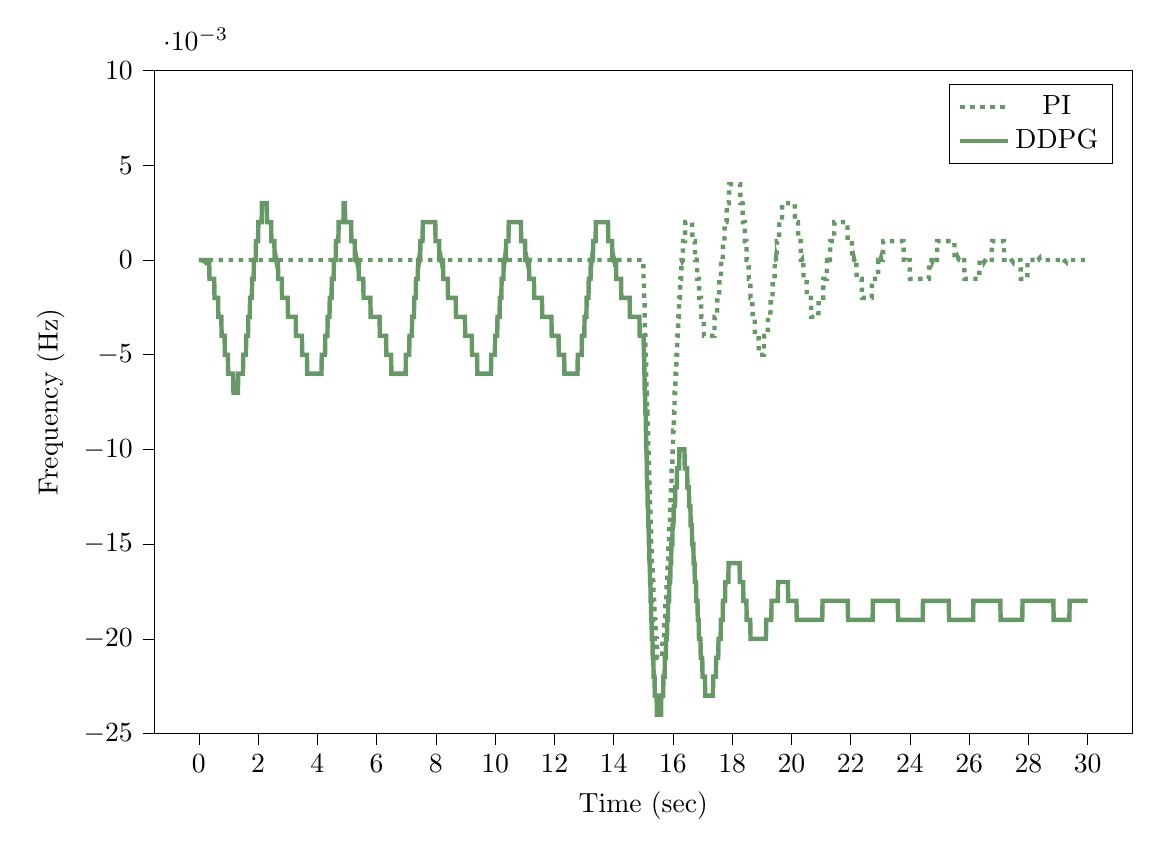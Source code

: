 % This file was created by tikzplotlib v0.9.1.
\begin{tikzpicture}

\definecolor{color0}{rgb}{0.122,0.467,0.706}
\definecolor{color1}{rgb}{1,0.498,0.055}

\begin{axis}[
compat=newest,
tick align=outside,
tick pos=left,
x grid style={white!69.02!black},
xmin=-1.5, xmax=31.5,
xtick style={color=black},
y grid style={white!69.02!black},
ymin=-0.025, ymax=0.01,
ytick style={color=black},
%yticklabel style={
%        /pgf/number format/.cd,
%        	fixed,
%        	fixed zerofill,
%         	precision=3,
%        /tikz/.cd
%},
scaled y ticks=true,
scaled y ticks=base 10:3,
width=14cm,
height=10cm,
xlabel=Time (sec),
ylabel=Frequency (Hz)
%y label style={at={(-0.2,0.5)}}
]

\addplot [ultra thick, green!20!gray, dotted]
table {%
0 0
0.01 0
0.02 0
0.03 0
0.04 0
0.05 0
0.06 0
0.07 0
0.08 0
0.09 0
0.1 0
0.11 0
0.12 0
0.13 0
0.14 0
0.15 0
0.16 0
0.17 0
0.18 0
0.19 0
0.2 0
0.21 0
0.22 0
0.23 0
0.24 0
0.25 0
0.26 0
0.27 0
0.28 0
0.29 0
0.3 0
0.31 0
0.32 0
0.33 0
0.34 0
0.35 0
0.36 0
0.37 0
0.38 0
0.39 0
0.4 0
0.41 0
0.42 0
0.43 0
0.44 0
0.45 0
0.46 0
0.47 0
0.48 0
0.49 0
0.5 0
0.51 0
0.52 0
0.53 0
0.54 0
0.55 0
0.56 0
0.57 0
0.58 0
0.59 0
0.6 0
0.61 0
0.62 0
0.63 0
0.64 0
0.65 0
0.66 0
0.67 0
0.68 0
0.69 0
0.7 0
0.71 0
0.72 0
0.73 0
0.74 0
0.75 0
0.76 0
0.77 0
0.78 0
0.79 0
0.8 0
0.81 0
0.82 0
0.83 0
0.84 0
0.85 0
0.86 0
0.87 0
0.88 0
0.89 0
0.9 0
0.91 0
0.92 0
0.93 0
0.94 0
0.95 0
0.96 0
0.97 0
0.98 0
0.99 0
1 0
1.01 0
1.02 0
1.03 0
1.04 0
1.05 0
1.06 0
1.07 0
1.08 0
1.09 0
1.1 0
1.11 0
1.12 0
1.13 0
1.14 0
1.15 0
1.16 0
1.17 0
1.18 0
1.19 0
1.2 0
1.21 0
1.22 0
1.23 0
1.24 0
1.25 0
1.26 0
1.27 0
1.28 0
1.29 0
1.3 0
1.31 0
1.32 0
1.33 0
1.34 0
1.35 0
1.36 0
1.37 0
1.38 0
1.39 0
1.4 0
1.41 0
1.42 0
1.43 0
1.44 0
1.45 0
1.46 0
1.47 0
1.48 0
1.49 0
1.5 0
1.51 0
1.52 0
1.53 0
1.54 0
1.55 0
1.56 0
1.57 0
1.58 0
1.59 0
1.6 0
1.61 0
1.62 0
1.63 0
1.64 0
1.65 0
1.66 0
1.67 0
1.68 0
1.69 0
1.7 0
1.71 0
1.72 0
1.73 0
1.74 0
1.75 0
1.76 0
1.77 0
1.78 0
1.79 0
1.8 0
1.81 0
1.82 0
1.83 0
1.84 0
1.85 0
1.86 0
1.87 0
1.88 0
1.89 0
1.9 0
1.91 0
1.92 0
1.93 0
1.94 0
1.95 0
1.96 0
1.97 0
1.98 0
1.99 0
2 0
2.01 0
2.02 0
2.03 0
2.04 0
2.05 0
2.06 0
2.07 0
2.08 0
2.09 0
2.1 0
2.11 0
2.12 0
2.13 0
2.14 0
2.15 0
2.16 0
2.17 0
2.18 0
2.19 0
2.2 0
2.21 0
2.22 0
2.23 0
2.24 0
2.25 0
2.26 0
2.27 0
2.28 0
2.29 0
2.3 0
2.31 0
2.32 0
2.33 0
2.34 0
2.35 0
2.36 0
2.37 0
2.38 0
2.39 0
2.4 0
2.41 0
2.42 0
2.43 0
2.44 0
2.45 0
2.46 0
2.47 0
2.48 0
2.49 0
2.5 0
2.51 0
2.52 0
2.53 0
2.54 0
2.55 0
2.56 0
2.57 0
2.58 0
2.59 0
2.6 0
2.61 0
2.62 0
2.63 0
2.64 0
2.65 0
2.66 0
2.67 0
2.68 0
2.69 0
2.7 0
2.71 0
2.72 0
2.73 0
2.74 0
2.75 0
2.76 0
2.77 0
2.78 0
2.79 0
2.8 0
2.81 0
2.82 0
2.83 0
2.84 0
2.85 0
2.86 0
2.87 0
2.88 0
2.89 0
2.9 0
2.91 0
2.92 0
2.93 0
2.94 0
2.95 0
2.96 0
2.97 0
2.98 0
2.99 0
3.0 0
3.01 0
3.02 0
3.03 0
3.04 0
3.05 0
3.06 0
3.07 0
3.08 0
3.09 0
3.1 0
3.11 0
3.12 0
3.13 0
3.14 0
3.15 0
3.16 0
3.17 0
3.18 0
3.19 0
3.2 0
3.21 0
3.22 0
3.23 0
3.24 0
3.25 0
3.26 0
3.27 0
3.28 0
3.29 0
3.3 0
3.31 0
3.32 0
3.33 0
3.34 0
3.35 0
3.36 0
3.37 0
3.38 0
3.39 0
3.4 0
3.41 0
3.42 0
3.43 0
3.44 0
3.45 0
3.46 0
3.47 0
3.48 0
3.49 0
3.5 0
3.51 0
3.52 0
3.53 0
3.54 0
3.55 0
3.56 0
3.57 0
3.58 0
3.59 0
3.6 0
3.61 0
3.62 0
3.63 0
3.64 0
3.65 0
3.66 0
3.67 0
3.68 0
3.69 0
3.7 0
3.71 0
3.72 0
3.73 0
3.74 0
3.75 0
3.76 0
3.77 0
3.78 0
3.79 0
3.8 0
3.81 0
3.82 0
3.83 0
3.84 0
3.85 0
3.86 0
3.87 0
3.88 0
3.89 0
3.9 0
3.91 0
3.92 0
3.93 0
3.94 0
3.95 0
3.96 0
3.97 0
3.98 0
3.99 0
4.0 0
4.01 0
4.02 0
4.03 0
4.04 0
4.05 0
4.06 0
4.07 0
4.08 0
4.09 0
4.1 0
4.11 0
4.12 0
4.13 0
4.14 0
4.15 0
4.16 0
4.17 0
4.18 0
4.19 0
4.2 0
4.21 0
4.22 0
4.23 0
4.24 0
4.25 0
4.26 0
4.27 0
4.28 0
4.29 0
4.3 0
4.31 0
4.32 0
4.33 0
4.34 0
4.35 0
4.36 0
4.37 0
4.38 0
4.39 0
4.4 0
4.41 0
4.42 0
4.43 0
4.44 0
4.45 0
4.46 0
4.47 0
4.48 0
4.49 0
4.5 0
4.51 0
4.52 0
4.53 0
4.54 0
4.55 0
4.56 0
4.57 0
4.58 0
4.59 0
4.6 0
4.61 0
4.62 0
4.63 0
4.64 0
4.65 0
4.66 0
4.67 0
4.68 0
4.69 0
4.7 0
4.71 0
4.72 0
4.73 0
4.74 0
4.75 0
4.76 0
4.77 0
4.78 0
4.79 0
4.8 0
4.81 0
4.82 0
4.83 0
4.84 0
4.85 0
4.86 0
4.87 0
4.88 0
4.89 0
4.9 0
4.91 0
4.92 0
4.93 0
4.94 0
4.95 0
4.96 0
4.97 0
4.98 0
4.99 0
5.0 0
5.01 0
5.02 0
5.03 0
5.04 0
5.05 0
5.06 0
5.07 0
5.08 0
5.09 0
5.1 0
5.11 0
5.12 0
5.13 0
5.14 0
5.15 0
5.16 0
5.17 0
5.18 0
5.19 0
5.2 0
5.21 0
5.22 0
5.23 0
5.24 0
5.25 0
5.26 0
5.27 0
5.28 0
5.29 0
5.3 0
5.31 0
5.32 0
5.33 0
5.34 0
5.35 0
5.36 0
5.37 0
5.38 0
5.39 0
5.4 0
5.41 0
5.42 0
5.43 0
5.44 0
5.45 0
5.46 0
5.47 0
5.48 0
5.49 0
5.5 0
5.51 0
5.52 0
5.53 0
5.54 0
5.55 0
5.56 0
5.57 0
5.58 0
5.59 0
5.6 0
5.61 0
5.62 0
5.63 0
5.64 0
5.65 0
5.66 0
5.67 0
5.68 0
5.69 0
5.7 0
5.71 0
5.72 0
5.73 0
5.74 0
5.75 0
5.76 0
5.77 0
5.78 0
5.79 0
5.8 0
5.81 0
5.82 0
5.83 0
5.84 0
5.85 0
5.86 0
5.87 0
5.88 0
5.89 0
5.9 0
5.91 0
5.92 0
5.93 0
5.94 0
5.95 0
5.96 0
5.97 0
5.98 0
5.99 0
6.0 0
6.01 0
6.02 0
6.03 0
6.04 0
6.05 0
6.06 0
6.07 0
6.08 0
6.09 0
6.1 0
6.11 0
6.12 0
6.13 0
6.14 0
6.15 0
6.16 0
6.17 0
6.18 0
6.19 0
6.2 0
6.21 0
6.22 0
6.23 0
6.24 0
6.25 0
6.26 0
6.27 0
6.28 0
6.29 0
6.3 0
6.31 0
6.32 0
6.33 0
6.34 0
6.35 0
6.36 0
6.37 0
6.38 0
6.39 0
6.4 0
6.41 0
6.42 0
6.43 0
6.44 0
6.45 0
6.46 0
6.47 0
6.48 0
6.49 0
6.5 0
6.51 0
6.52 0
6.53 0
6.54 0
6.55 0
6.56 0
6.57 0
6.58 0
6.59 0
6.6 0
6.61 0
6.62 0
6.63 0
6.64 0
6.65 0
6.66 0
6.67 0
6.68 0
6.69 0
6.7 0
6.71 0
6.72 0
6.73 0
6.74 0
6.75 0
6.76 0
6.77 0
6.78 0
6.79 0
6.8 0
6.81 0
6.82 0
6.83 0
6.84 0
6.85 0
6.86 0
6.87 0
6.88 0
6.89 0
6.9 0
6.91 0
6.92 0
6.93 0
6.94 0
6.95 0
6.96 0
6.97 0
6.98 0
6.99 0
7.0 0
7.01 0
7.02 0
7.03 0
7.04 0
7.05 0
7.06 0
7.07 0
7.08 0
7.09 0
7.1 0
7.11 0
7.12 0
7.13 0
7.14 0
7.15 0
7.16 0
7.17 0
7.18 0
7.19 0
7.2 0
7.21 0
7.22 0
7.23 0
7.24 0
7.25 0
7.26 0
7.27 0
7.28 0
7.29 0
7.3 0
7.31 0
7.32 0
7.33 0
7.34 0
7.35 0
7.36 0
7.37 0
7.38 0
7.39 0
7.4 0
7.41 0
7.42 0
7.43 0
7.44 0
7.45 0
7.46 0
7.47 0
7.48 0
7.49 0
7.5 0
7.51 0
7.52 0
7.53 0
7.54 0
7.55 0
7.56 0
7.57 0
7.58 0
7.59 0
7.6 0
7.61 0
7.62 0
7.63 0
7.64 0
7.65 0
7.66 0
7.67 0
7.68 0
7.69 0
7.7 0
7.71 0
7.72 0
7.73 0
7.74 0
7.75 0
7.76 0
7.77 0
7.78 0
7.79 0
7.8 0
7.81 0
7.82 0
7.83 0
7.84 0
7.85 0
7.86 0
7.87 0
7.88 0
7.89 0
7.9 0
7.91 0
7.92 0
7.93 0
7.94 0
7.95 0
7.96 0
7.97 0
7.98 0
7.99 0
8.0 0
8.01 0
8.02 0
8.03 0
8.04 0
8.05 0
8.06 0
8.07 0
8.08 0
8.09 0
8.1 0
8.11 0
8.12 0
8.13 0
8.14 0
8.15 0
8.16 0
8.17 0
8.18 0
8.19 0
8.2 0
8.21 0
8.22 0
8.23 0
8.24 0
8.25 0
8.26 0
8.27 0
8.28 0
8.29 0
8.3 0
8.31 0
8.32 0
8.33 0
8.34 0
8.35 0
8.36 0
8.37 0
8.38 0
8.39 0
8.4 0
8.41 0
8.42 0
8.43 0
8.44 0
8.45 0
8.46 0
8.47 0
8.48 0
8.49 0
8.5 0
8.51 0
8.52 0
8.53 0
8.54 0
8.55 0
8.56 0
8.57 0
8.58 0
8.59 0
8.6 0
8.61 0
8.62 0
8.63 0
8.64 0
8.65 0
8.66 0
8.67 0
8.68 0
8.69 0
8.7 0
8.71 0
8.72 0
8.73 0
8.74 0
8.75 0
8.76 0
8.77 0
8.78 0
8.79 0
8.8 0
8.81 0
8.82 0
8.83 0
8.84 0
8.85 0
8.86 0
8.87 0
8.88 0
8.89 0
8.9 0
8.91 0
8.92 0
8.93 0
8.94 0
8.95 0
8.96 0
8.97 0
8.98 0
8.99 0
9.0 0
9.01 0
9.02 0
9.03 0
9.04 0
9.05 0
9.06 0
9.07 0
9.08 0
9.09 0
9.1 0
9.11 0
9.12 0
9.13 0
9.14 0
9.15 0
9.16 0
9.17 0
9.18 0
9.19 0
9.2 0
9.21 0
9.22 0
9.23 0
9.24 0
9.25 0
9.26 0
9.27 0
9.28 0
9.29 0
9.3 0
9.31 0
9.32 0
9.33 0
9.34 0
9.35 0
9.36 0
9.37 0
9.38 0
9.39 0
9.4 0
9.41 0
9.42 0
9.43 0
9.44 0
9.45 0
9.46 0
9.47 0
9.48 0
9.49 0
9.5 0
9.51 0
9.52 0
9.53 0
9.54 0
9.55 0
9.56 0
9.57 0
9.58 0
9.59 0
9.6 0
9.61 0
9.62 0
9.63 0
9.64 0
9.65 0
9.66 0
9.67 0
9.68 0
9.69 0
9.7 0
9.71 0
9.72 0
9.73 0
9.74 0
9.75 0
9.76 0
9.77 0
9.78 0
9.79 0
9.8 0
9.81 0
9.82 0
9.83 0
9.84 0
9.85 0
9.86 0
9.87 0
9.88 0
9.89 0
9.9 0
9.91 0
9.92 0
9.93 0
9.94 0
9.95 0
9.96 0
9.97 0
9.98 0
9.99 0
10.0 0
10.01 0
10.02 0
10.03 0
10.04 0
10.05 0
10.06 0
10.07 0
10.08 0
10.09 0
10.1 0
10.11 0
10.12 0
10.13 0
10.14 0
10.15 0
10.16 0
10.17 0
10.18 0
10.19 0
10.2 0
10.21 0
10.22 0
10.23 0
10.24 0
10.25 0
10.26 0
10.27 0
10.28 0
10.29 0
10.3 0
10.31 0
10.32 0
10.33 0
10.34 0
10.35 0
10.36 0
10.37 0
10.38 0
10.39 0
10.4 0
10.41 0
10.42 0
10.43 0
10.44 0
10.45 0
10.46 0
10.47 0
10.48 0
10.49 0
10.5 0
10.51 0
10.52 0
10.53 0
10.54 0
10.55 0
10.56 0
10.57 0
10.58 0
10.59 0
10.6 0
10.61 0
10.62 0
10.63 0
10.64 0
10.65 0
10.66 0
10.67 0
10.68 0
10.69 0
10.7 0
10.71 0
10.72 0
10.73 0
10.74 0
10.75 0
10.76 0
10.77 0
10.78 0
10.79 0
10.8 0
10.81 0
10.82 0
10.83 0
10.84 0
10.85 0
10.86 0
10.87 0
10.88 0
10.89 0
10.9 0
10.91 0
10.92 0
10.93 0
10.94 0
10.95 0
10.96 0
10.97 0
10.98 0
10.99 0
11.0 0
11.01 0
11.02 0
11.03 0
11.04 0
11.05 0
11.06 0
11.07 0
11.08 0
11.09 0
11.1 0
11.11 0
11.12 0
11.13 0
11.14 0
11.15 0
11.16 0
11.17 0
11.18 0
11.19 0
11.2 0
11.21 0
11.22 0
11.23 0
11.24 0
11.25 0
11.26 0
11.27 0
11.28 0
11.29 0
11.3 0
11.31 0
11.32 0
11.33 0
11.34 0
11.35 0
11.36 0
11.37 0
11.38 0
11.39 0
11.4 0
11.41 0
11.42 0
11.43 0
11.44 0
11.45 0
11.46 0
11.47 0
11.48 0
11.49 0
11.5 0
11.51 0
11.52 0
11.53 0
11.54 0
11.55 0
11.56 0
11.57 0
11.58 0
11.59 0
11.6 0
11.61 0
11.62 0
11.63 0
11.64 0
11.65 0
11.66 0
11.67 0
11.68 0
11.69 0
11.7 0
11.71 0
11.72 0
11.73 0
11.74 0
11.75 0
11.76 0
11.77 0
11.78 0
11.79 0
11.8 0
11.81 0
11.82 0
11.83 0
11.84 0
11.85 0
11.86 0
11.87 0
11.88 0
11.89 0
11.9 0
11.91 0
11.92 0
11.93 0
11.94 0
11.95 0
11.96 0
11.97 0
11.98 0
11.99 0
12.0 0
12.01 0
12.02 0
12.03 0
12.04 0
12.05 0
12.06 0
12.07 0
12.08 0
12.09 0
12.1 0
12.11 0
12.12 0
12.13 0
12.14 0
12.15 0
12.16 0
12.17 0
12.18 0
12.19 0
12.2 0
12.21 0
12.22 0
12.23 0
12.24 0
12.25 0
12.26 0
12.27 0
12.28 0
12.29 0
12.3 0
12.31 0
12.32 0
12.33 0
12.34 0
12.35 0
12.36 0
12.37 0
12.38 0
12.39 0
12.4 0
12.41 0
12.42 0
12.43 0
12.44 0
12.45 0
12.46 0
12.47 0
12.48 0
12.49 0
12.5 0
12.51 0
12.52 0
12.53 0
12.54 0
12.55 0
12.56 0
12.57 0
12.58 0
12.59 0
12.6 0
12.61 0
12.62 0
12.63 0
12.64 0
12.65 0
12.66 0
12.67 0
12.68 0
12.69 0
12.7 0
12.71 0
12.72 0
12.73 0
12.74 0
12.75 0
12.76 0
12.77 0
12.78 0
12.79 0
12.8 0
12.81 0
12.82 0
12.83 0
12.84 0
12.85 0
12.86 0
12.87 0
12.88 0
12.89 0
12.9 0
12.91 0
12.92 0
12.93 0
12.94 0
12.95 0
12.96 0
12.97 0
12.98 0
12.99 0
13.0 0
13.01 0
13.02 0
13.03 0
13.04 0
13.05 0
13.06 0
13.07 0
13.08 0
13.09 0
13.1 0
13.11 0
13.12 0
13.13 0
13.14 0
13.15 0
13.16 0
13.17 0
13.18 0
13.19 0
13.2 0
13.21 0
13.22 0
13.23 0
13.24 0
13.25 0
13.26 0
13.27 0
13.28 0
13.29 0
13.3 0
13.31 0
13.32 0
13.33 0
13.34 0
13.35 0
13.36 0
13.37 0
13.38 0
13.39 0
13.4 0
13.41 0
13.42 0
13.43 0
13.44 0
13.45 0
13.46 0
13.47 0
13.48 0
13.49 0
13.5 0
13.51 0
13.52 0
13.53 0
13.54 0
13.55 0
13.56 0
13.57 0
13.58 0
13.59 0
13.6 0
13.61 0
13.62 0
13.63 0
13.64 0
13.65 0
13.66 0
13.67 0
13.68 0
13.69 0
13.7 0
13.71 0
13.72 0
13.73 0
13.74 0
13.75 0
13.76 0
13.77 0
13.78 0
13.79 0
13.8 0
13.81 0
13.82 0
13.83 0
13.84 0
13.85 0
13.86 0
13.87 0
13.88 0
13.89 0
13.9 0
13.91 0
13.92 0
13.93 0
13.94 0
13.95 0
13.96 0
13.97 0
13.98 0
13.99 0
14.0 0
14.01 0
14.02 0
14.03 0
14.04 0
14.05 0
14.06 0
14.07 0
14.08 0
14.09 0
14.1 0
14.11 0
14.12 0
14.13 0
14.14 0
14.15 0
14.16 0
14.17 0
14.18 0
14.19 0
14.2 0
14.21 0
14.22 0
14.23 0
14.24 0
14.25 0
14.26 0
14.27 0
14.28 0
14.29 0
14.3 0
14.31 0
14.32 0
14.33 0
14.34 0
14.35 0
14.36 0
14.37 0
14.38 0
14.39 0
14.4 0
14.41 0
14.42 0
14.43 0
14.44 0
14.45 0
14.46 0
14.47 0
14.48 0
14.49 0
14.5 0
14.51 0
14.52 0
14.53 0
14.54 0
14.55 0
14.56 0
14.57 0
14.58 0
14.59 0
14.6 0
14.61 0
14.62 0
14.63 0
14.64 0
14.65 0
14.66 0
14.67 0
14.68 0
14.69 0
14.7 0
14.71 0
14.72 0
14.73 0
14.74 0
14.75 0
14.76 0
14.77 0
14.78 0
14.79 0
14.8 0
14.81 0
14.82 0
14.83 0
14.84 0
14.85 0
14.86 0
14.87 0
14.88 0
14.89 0
14.9 0
14.91 0
14.92 0
14.93 0
14.94 0
14.95 0
14.96 0
14.97 0
14.98 0
14.99 0
15.0 -3.937e-09
15.01 -0.001
15.02 -0.001
15.03 -0.002
15.04 -0.002
15.05 -0.003
15.06 -0.004
15.07 -0.004
15.08 -0.005
15.09 -0.005
15.1 -0.006
15.11 -0.007
15.12 -0.007
15.13 -0.008
15.14 -0.008
15.15 -0.009
15.16 -0.009
15.17 -0.01
15.18 -0.01
15.19 -0.011
15.2 -0.011
15.21 -0.012
15.22 -0.012
15.23 -0.013
15.24 -0.013
15.25 -0.014
15.26 -0.014
15.27 -0.015
15.28 -0.015
15.29 -0.016
15.3 -0.016
15.31 -0.016
15.32 -0.017
15.33 -0.017
15.34 -0.017
15.35 -0.018
15.36 -0.018
15.37 -0.018
15.38 -0.019
15.39 -0.019
15.4 -0.019
15.41 -0.019
15.42 -0.02
15.43 -0.02
15.44 -0.02
15.45 -0.02
15.46 -0.02
15.47 -0.021
15.48 -0.021
15.49 -0.021
15.5 -0.021
15.51 -0.021
15.52 -0.021
15.53 -0.021
15.54 -0.021
15.55 -0.021
15.56 -0.021
15.57 -0.021
15.58 -0.021
15.59 -0.021
15.6 -0.021
15.61 -0.021
15.62 -0.021
15.63 -0.021
15.64 -0.021
15.65 -0.02
15.66 -0.02
15.67 -0.02
15.68 -0.02
15.69 -0.02
15.7 -0.02
15.71 -0.019
15.72 -0.019
15.73 -0.019
15.74 -0.019
15.75 -0.018
15.76 -0.018
15.77 -0.018
15.78 -0.018
15.79 -0.017
15.8 -0.017
15.81 -0.017
15.82 -0.016
15.83 -0.016
15.84 -0.016
15.85 -0.015
15.86 -0.015
15.87 -0.015
15.88 -0.014
15.89 -0.014
15.9 -0.014
15.91 -0.013
15.92 -0.013
15.93 -0.012
15.94 -0.012
15.95 -0.012
15.96 -0.011
15.97 -0.011
15.98 -0.011
15.99 -0.01
16.0 -0.01
16.01 -0.009
16.02 -0.009
16.03 -0.009
16.04 -0.008
16.05 -0.008
16.06 -0.007
16.07 -0.007
16.08 -0.007
16.09 -0.006
16.1 -0.006
16.11 -0.006
16.12 -0.005
16.13 -0.005
16.14 -0.005
16.15 -0.004
16.16 -0.004
16.17 -0.004
16.18 -0.003
16.19 -0.003
16.2 -0.003
16.21 -0.002
16.22 -0.002
16.23 -0.002
16.24 -0.002
16.25 -0.001
16.26 -0.001
16.27 -0.001
16.28 -0.001
16.29 -0.0
16.3 -0.0
16.31 -3.81e-05
16.32 0.0
16.33 0.0
16.34 0.001
16.35 0.001
16.36 0.001
16.37 0.001
16.38 0.001
16.39 0.001
16.4 0.001
16.41 0.001
16.42 0.002
16.43 0.002
16.44 0.002
16.45 0.002
16.46 0.002
16.47 0.002
16.48 0.002
16.49 0.002
16.5 0.002
16.51 0.002
16.52 0.002
16.53 0.002
16.54 0.002
16.55 0.002
16.56 0.002
16.57 0.002
16.58 0.002
16.59 0.002
16.6 0.002
16.61 0.002
16.62 0.002
16.63 0.002
16.64 0.002
16.65 0.002
16.66 0.001
16.67 0.001
16.68 0.001
16.69 0.001
16.7 0.001
16.71 0.001
16.72 0.001
16.73 0.001
16.74 0.001
16.75 0.0
16.76 0.0
16.77 0.0
16.78 1.33e-05
16.79 -0.0
16.8 -0.0
16.81 -0.0
16.82 -0.001
16.83 -0.001
16.84 -0.001
16.85 -0.001
16.86 -0.001
16.87 -0.001
16.88 -0.001
16.89 -0.002
16.9 -0.002
16.91 -0.002
16.92 -0.002
16.93 -0.002
16.94 -0.002
16.95 -0.002
16.96 -0.003
16.97 -0.003
16.98 -0.003
16.99 -0.003
17.0 -0.003
17.01 -0.003
17.02 -0.003
17.03 -0.003
17.04 -0.003
17.05 -0.004
17.06 -0.004
17.07 -0.004
17.08 -0.004
17.09 -0.004
17.1 -0.004
17.11 -0.004
17.12 -0.004
17.13 -0.004
17.14 -0.004
17.15 -0.004
17.16 -0.004
17.17 -0.004
17.18 -0.004
17.19 -0.004
17.2 -0.004
17.21 -0.004
17.22 -0.004
17.23 -0.004
17.24 -0.004
17.25 -0.004
17.26 -0.004
17.27 -0.004
17.28 -0.004
17.29 -0.004
17.3 -0.004
17.31 -0.004
17.32 -0.004
17.33 -0.004
17.34 -0.004
17.35 -0.004
17.36 -0.004
17.37 -0.004
17.38 -0.004
17.39 -0.004
17.4 -0.004
17.41 -0.003
17.42 -0.003
17.43 -0.003
17.44 -0.003
17.45 -0.003
17.46 -0.003
17.47 -0.003
17.48 -0.003
17.49 -0.003
17.5 -0.002
17.51 -0.002
17.52 -0.002
17.53 -0.002
17.54 -0.002
17.55 -0.002
17.56 -0.002
17.57 -0.001
17.58 -0.001
17.59 -0.001
17.6 -0.001
17.61 -0.001
17.62 -0.001
17.63 -0.0
17.64 -0.0
17.65 -5.271e-05
17.66 0.0
17.67 0.0
17.68 0.0
17.69 0.001
17.7 0.001
17.71 0.001
17.72 0.001
17.73 0.001
17.74 0.001
17.75 0.002
17.76 0.002
17.77 0.002
17.78 0.002
17.79 0.002
17.8 0.002
17.81 0.002
17.82 0.003
17.83 0.003
17.84 0.003
17.85 0.003
17.86 0.003
17.87 0.003
17.88 0.003
17.89 0.003
17.9 0.004
17.91 0.004
17.92 0.004
17.93 0.004
17.94 0.004
17.95 0.004
17.96 0.004
17.97 0.004
17.98 0.004
17.99 0.004
18 0.004
18.01 0.004
18.02 0.004
18.03 0.004
18.04 0.004
18.05 0.004
18.06 0.004
18.07 0.004
18.08 0.004
18.09 0.004
18.1 0.004
18.11 0.004
18.12 0.004
18.13 0.004
18.14 0.004
18.15 0.004
18.16 0.004
18.17 0.004
18.18 0.004
18.19 0.004
18.2 0.004
18.21 0.004
18.22 0.004
18.23 0.004
18.24 0.004
18.25 0.004
18.26 0.004
18.27 0.004
18.28 0.003
18.29 0.003
18.3 0.003
18.31 0.003
18.32 0.003
18.33 0.003
18.34 0.003
18.35 0.003
18.36 0.002
18.37 0.002
18.38 0.002
18.39 0.002
18.4 0.002
18.41 0.002
18.42 0.002
18.43 0.001
18.44 0.001
18.45 0.001
18.46 0.001
18.47 0.001
18.48 0.001
18.49 0.0
18.5 0.0
18.51 0.0
18.52 6.408e-06
18.53 -0.0
18.54 -0.0
18.55 -0.0
18.56 -0.001
18.57 -0.001
18.58 -0.001
18.59 -0.001
18.6 -0.001
18.61 -0.001
18.62 -0.002
18.63 -0.002
18.64 -0.002
18.65 -0.002
18.66 -0.002
18.67 -0.002
18.68 -0.002
18.69 -0.003
18.7 -0.003
18.71 -0.003
18.72 -0.003
18.73 -0.003
18.74 -0.003
18.75 -0.003
18.76 -0.003
18.77 -0.004
18.78 -0.004
18.79 -0.004
18.8 -0.004
18.81 -0.004
18.82 -0.004
18.83 -0.004
18.84 -0.004
18.85 -0.004
18.86 -0.004
18.87 -0.004
18.88 -0.004
18.89 -0.004
18.9 -0.005
18.91 -0.005
18.92 -0.005
18.93 -0.005
18.94 -0.005
18.95 -0.005
18.96 -0.005
18.97 -0.005
18.98 -0.005
18.99 -0.005
19.0 -0.005
19.01 -0.005
19.02 -0.005
19.03 -0.005
19.04 -0.005
19.05 -0.005
19.06 -0.005
19.07 -0.005
19.08 -0.004
19.09 -0.004
19.1 -0.004
19.11 -0.004
19.12 -0.004
19.13 -0.004
19.14 -0.004
19.15 -0.004
19.16 -0.004
19.17 -0.004
19.18 -0.004
19.19 -0.004
19.2 -0.004
19.21 -0.003
19.22 -0.003
19.23 -0.003
19.24 -0.003
19.25 -0.003
19.26 -0.003
19.27 -0.003
19.28 -0.003
19.29 -0.003
19.3 -0.002
19.31 -0.002
19.32 -0.002
19.33 -0.002
19.34 -0.002
19.35 -0.002
19.36 -0.002
19.37 -0.001
19.38 -0.001
19.39 -0.001
19.4 -0.001
19.41 -0.001
19.42 -0.001
19.43 -0.001
19.44 -0.0
19.45 -0.0
19.46 -0.0
19.47 -5.002e-05
19.48 8.966e-05
19.49 0.0
19.5 0.0
19.51 0.001
19.52 0.001
19.53 0.001
19.54 0.001
19.55 0.001
19.56 0.001
19.57 0.001
19.58 0.001
19.59 0.002
19.6 0.002
19.61 0.002
19.62 0.002
19.63 0.002
19.64 0.002
19.65 0.002
19.66 0.002
19.67 0.002
19.68 0.002
19.69 0.003
19.7 0.003
19.71 0.003
19.72 0.003
19.73 0.003
19.74 0.003
19.75 0.003
19.76 0.003
19.77 0.003
19.78 0.003
19.79 0.003
19.8 0.003
19.81 0.003
19.82 0.003
19.83 0.003
19.84 0.003
19.85 0.003
19.86 0.003
19.87 0.003
19.88 0.003
19.89 0.003
19.9 0.003
19.91 0.003
19.92 0.003
19.93 0.003
19.94 0.003
19.95 0.003
19.96 0.003
19.97 0.003
19.98 0.003
19.99 0.003
20.0 0.003
20.01 0.003
20.02 0.003
20.03 0.003
20.04 0.003
20.05 0.003
20.06 0.003
20.07 0.003
20.08 0.003
20.09 0.003
20.1 0.003
20.11 0.003
20.12 0.002
20.13 0.002
20.14 0.002
20.15 0.002
20.16 0.002
20.17 0.002
20.18 0.002
20.19 0.002
20.2 0.002
20.21 0.002
20.22 0.002
20.23 0.001
20.24 0.001
20.25 0.001
20.26 0.001
20.27 0.001
20.28 0.001
20.29 0.001
20.3 0.001
20.31 0.001
20.32 0.0
20.33 0.0
20.34 0.0
20.35 0.0
20.36 2.286e-05
20.37 -8.679e-05
20.38 -0.0
20.39 -0.0
20.4 -0.0
20.41 -0.001
20.42 -0.001
20.43 -0.001
20.44 -0.001
20.45 -0.001
20.46 -0.001
20.47 -0.001
20.48 -0.001
20.49 -0.001
20.5 -0.001
20.51 -0.001
20.52 -0.002
20.53 -0.002
20.54 -0.002
20.55 -0.002
20.56 -0.002
20.57 -0.002
20.58 -0.002
20.59 -0.002
20.6 -0.002
20.61 -0.002
20.62 -0.002
20.63 -0.002
20.64 -0.002
20.65 -0.002
20.66 -0.002
20.67 -0.003
20.68 -0.003
20.69 -0.003
20.7 -0.003
20.71 -0.003
20.72 -0.003
20.73 -0.003
20.74 -0.003
20.75 -0.003
20.76 -0.003
20.77 -0.003
20.78 -0.003
20.79 -0.003
20.8 -0.003
20.81 -0.003
20.82 -0.003
20.83 -0.003
20.84 -0.003
20.85 -0.003
20.86 -0.003
20.87 -0.003
20.88 -0.003
20.89 -0.003
20.9 -0.003
20.91 -0.003
20.92 -0.002
20.93 -0.002
20.94 -0.002
20.95 -0.002
20.96 -0.002
20.97 -0.002
20.98 -0.002
20.99 -0.002
21.0 -0.002
21.01 -0.002
21.02 -0.002
21.03 -0.002
21.04 -0.002
21.05 -0.002
21.06 -0.002
21.07 -0.002
21.08 -0.001
21.09 -0.001
21.1 -0.001
21.11 -0.001
21.12 -0.001
21.13 -0.001
21.14 -0.001
21.15 -0.001
21.16 -0.001
21.17 -0.001
21.18 -0.001
21.19 -0.001
21.2 -0.0
21.21 -0.0
21.22 -0.0
21.23 -0.0
21.24 -9.258e-05
21.25 -5.427e-06
21.26 8.124e-05
21.27 0.0
21.28 0.0
21.29 0.0
21.3 0.0
21.31 0.001
21.32 0.001
21.33 0.001
21.34 0.001
21.35 0.001
21.36 0.001
21.37 0.001
21.38 0.001
21.39 0.001
21.4 0.001
21.41 0.001
21.42 0.001
21.43 0.001
21.44 0.001
21.45 0.002
21.46 0.002
21.47 0.002
21.48 0.002
21.49 0.002
21.5 0.002
21.51 0.002
21.52 0.002
21.53 0.002
21.54 0.002
21.55 0.002
21.56 0.002
21.57 0.002
21.58 0.002
21.59 0.002
21.6 0.002
21.61 0.002
21.62 0.002
21.63 0.002
21.64 0.002
21.65 0.002
21.66 0.002
21.67 0.002
21.68 0.002
21.69 0.002
21.7 0.002
21.71 0.002
21.72 0.002
21.73 0.002
21.74 0.002
21.75 0.002
21.76 0.002
21.77 0.002
21.78 0.002
21.79 0.002
21.8 0.002
21.81 0.002
21.82 0.002
21.83 0.002
21.84 0.002
21.85 0.002
21.86 0.002
21.87 0.002
21.88 0.002
21.89 0.002
21.9 0.001
21.91 0.001
21.92 0.001
21.93 0.001
21.94 0.001
21.95 0.001
21.96 0.001
21.97 0.001
21.98 0.001
21.99 0.001
22.0 0.001
22.01 0.001
22.02 0.001
22.03 0.001
22.04 0.001
22.05 0.0
22.06 0.0
22.07 0.0
22.08 0.0
22.09 0.0
22.1 0.0
22.11 7.06e-05
22.12 -1.045e-07
22.13 -7.052e-05
22.14 -0.0
22.15 -0.0
22.16 -0.0
22.17 -0.0
22.18 -0.0
22.19 -0.0
22.2 -0.001
22.21 -0.001
22.22 -0.001
22.23 -0.001
22.24 -0.001
22.25 -0.001
22.26 -0.001
22.27 -0.001
22.28 -0.001
22.29 -0.001
22.3 -0.001
22.31 -0.001
22.32 -0.001
22.33 -0.001
22.34 -0.001
22.35 -0.001
22.36 -0.001
22.37 -0.001
22.38 -0.002
22.39 -0.002
22.4 -0.002
22.41 -0.002
22.42 -0.002
22.43 -0.002
22.44 -0.002
22.45 -0.002
22.46 -0.002
22.47 -0.002
22.48 -0.002
22.49 -0.002
22.5 -0.002
22.51 -0.002
22.52 -0.002
22.53 -0.002
22.54 -0.002
22.55 -0.002
22.56 -0.002
22.57 -0.002
22.58 -0.002
22.59 -0.002
22.6 -0.002
22.61 -0.002
22.62 -0.002
22.63 -0.002
22.64 -0.002
22.65 -0.002
22.66 -0.002
22.67 -0.002
22.68 -0.002
22.69 -0.002
22.7 -0.002
22.71 -0.002
22.72 -0.001
22.73 -0.001
22.74 -0.001
22.75 -0.001
22.76 -0.001
22.77 -0.001
22.78 -0.001
22.79 -0.001
22.8 -0.001
22.81 -0.001
22.82 -0.001
22.83 -0.001
22.84 -0.001
22.85 -0.001
22.86 -0.001
22.87 -0.001
22.88 -0.001
22.89 -0.001
22.9 -0.001
22.91 -0.001
22.92 -0.001
22.93 -0.0
22.94 -0.0
22.95 -0.0
22.96 -0.0
22.97 -0.0
22.98 -0.0
22.99 -9.061e-05
23.0 -3.206e-05
23.01 2.628e-05
23.02 8.431e-05
23.03 0.0
23.04 0.0
23.05 0.0
23.06 0.0
23.07 0.0
23.08 0.0
23.09 0.0
23.1 0.001
23.11 0.001
23.12 0.001
23.13 0.001
23.14 0.001
23.15 0.001
23.16 0.001
23.17 0.001
23.18 0.001
23.19 0.001
23.2 0.001
23.21 0.001
23.22 0.001
23.23 0.001
23.24 0.001
23.25 0.001
23.26 0.001
23.27 0.001
23.28 0.001
23.29 0.001
23.3 0.001
23.31 0.001
23.32 0.001
23.33 0.001
23.34 0.001
23.35 0.001
23.36 0.001
23.37 0.001
23.38 0.001
23.39 0.001
23.4 0.001
23.41 0.001
23.42 0.001
23.43 0.001
23.44 0.001
23.45 0.001
23.46 0.001
23.47 0.001
23.48 0.001
23.49 0.001
23.5 0.001
23.51 0.001
23.52 0.001
23.53 0.001
23.54 0.001
23.55 0.001
23.56 0.001
23.57 0.001
23.58 0.001
23.59 0.001
23.6 0.001
23.61 0.001
23.62 0.001
23.63 0.001
23.64 0.001
23.65 0.001
23.66 0.001
23.67 0.001
23.68 0.001
23.69 0.001
23.7 0.001
23.71 0.001
23.72 0.001
23.73 0.001
23.74 0.001
23.75 0.001
23.76 0.001
23.77 0.001
23.78 0.001
23.79 0.0
23.8 0.0
23.81 0.0
23.82 0.0
23.83 0.0
23.84 0.0
23.85 0.0
23.86 0.0
23.87 9.129e-05
23.88 4.308e-05
23.89 -4.984e-06
23.9 -5.283e-05
23.91 -0.0
23.92 -0.0
23.93 -0.0
23.94 -0.0
23.95 -0.0
23.96 -0.0
23.97 -0.0
23.98 -0.0
23.99 -0.0
24.0 -0.001
24.01 -0.001
24.02 -0.001
24.03 -0.001
24.04 -0.001
24.05 -0.001
24.06 -0.001
24.07 -0.001
24.08 -0.001
24.09 -0.001
24.1 -0.001
24.11 -0.001
24.12 -0.001
24.13 -0.001
24.14 -0.001
24.15 -0.001
24.16 -0.001
24.17 -0.001
24.18 -0.001
24.19 -0.001
24.2 -0.001
24.21 -0.001
24.22 -0.001
24.23 -0.001
24.24 -0.001
24.25 -0.001
24.26 -0.001
24.27 -0.001
24.28 -0.001
24.29 -0.001
24.3 -0.001
24.31 -0.001
24.32 -0.001
24.33 -0.001
24.34 -0.001
24.35 -0.001
24.36 -0.001
24.37 -0.001
24.38 -0.001
24.39 -0.001
24.4 -0.001
24.41 -0.001
24.42 -0.001
24.43 -0.001
24.44 -0.001
24.45 -0.001
24.46 -0.001
24.47 -0.001
24.48 -0.001
24.49 -0.001
24.5 -0.001
24.51 -0.001
24.52 -0.001
24.53 -0.001
24.54 -0.001
24.55 -0.001
24.56 -0.001
24.57 -0.001
24.58 -0.001
24.59 -0.001
24.6 -0.001
24.61 -0.001
24.62 -0.001
24.63 -0.001
24.64 -0.001
24.65 -0.0
24.66 -0.0
24.67 -0.0
24.68 -0.0
24.69 -0.0
24.7 -0.0
24.71 -0.0
24.72 -0.0
24.73 -0.0
24.74 -0.0
24.75 -0.0
24.76 -6.581e-05
24.77 -2.635e-05
24.78 1.297e-05
24.79 5.208e-05
24.8 9.094e-05
24.81 0.0
24.82 0.0
24.83 0.0
24.84 0.0
24.85 0.0
24.86 0.0
24.87 0.0
24.88 0.0
24.89 0.0
24.9 0.0
24.91 0.0
24.92 0.001
24.93 0.001
24.94 0.001
24.95 0.001
24.96 0.001
24.97 0.001
24.98 0.001
24.99 0.001
25.0 0.001
25.01 0.001
25.02 0.001
25.03 0.001
25.04 0.001
25.05 0.001
25.06 0.001
25.07 0.001
25.08 0.001
25.09 0.001
25.1 0.001
25.11 0.001
25.12 0.001
25.13 0.001
25.14 0.001
25.15 0.001
25.16 0.001
25.17 0.001
25.18 0.001
25.19 0.001
25.2 0.001
25.21 0.001
25.22 0.001
25.23 0.001
25.24 0.001
25.25 0.001
25.26 0.001
25.27 0.001
25.28 0.001
25.29 0.001
25.3 0.001
25.31 0.001
25.32 0.001
25.33 0.001
25.34 0.001
25.35 0.001
25.36 0.001
25.37 0.001
25.38 0.001
25.39 0.001
25.4 0.001
25.41 0.001
25.42 0.001
25.43 0.001
25.44 0.001
25.45 0.001
25.46 0.001
25.47 0.001
25.48 0.001
25.49 0.001
25.5 0.001
25.51 0.0
25.52 0.0
25.53 0.0
25.54 0.0
25.55 0.0
25.56 0.0
25.57 0.0
25.58 0.0
25.59 0.0
25.6 0.0
25.61 0.0
25.62 0.0
25.63 9.901e-05
25.64 6.672e-05
25.65 3.45e-05
25.66 2.379e-06
25.67 -2.96e-05
25.68 -6.139e-05
25.69 -9.296e-05
25.7 -0.0
25.71 -0.0
25.72 -0.0
25.73 -0.0
25.74 -0.0
25.75 -0.0
25.76 -0.0
25.77 -0.0
25.78 -0.0
25.79 -0.0
25.8 -0.0
25.81 -0.0
25.82 -0.0
25.83 -0.0
25.84 -0.001
25.85 -0.001
25.86 -0.001
25.87 -0.001
25.88 -0.001
25.89 -0.001
25.9 -0.001
25.91 -0.001
25.92 -0.001
25.93 -0.001
25.94 -0.001
25.95 -0.001
25.96 -0.001
25.97 -0.001
25.98 -0.001
25.99 -0.001
26.0 -0.001
26.01 -0.001
26.02 -0.001
26.03 -0.001
26.04 -0.001
26.05 -0.001
26.06 -0.001
26.07 -0.001
26.08 -0.001
26.09 -0.001
26.1 -0.001
26.11 -0.001
26.12 -0.001
26.13 -0.001
26.14 -0.001
26.15 -0.001
26.16 -0.001
26.17 -0.001
26.18 -0.001
26.19 -0.001
26.2 -0.001
26.21 -0.001
26.22 -0.001
26.23 -0.001
26.24 -0.001
26.25 -0.001
26.26 -0.001
26.27 -0.001
26.28 -0.001
26.29 -0.001
26.3 -0.001
26.31 -0.001
26.32 -0.001
26.33 -0.001
26.34 -0.001
26.35 -0.0
26.36 -0.0
26.37 -0.0
26.38 -0.0
26.39 -0.0
26.4 -0.0
26.41 -0.0
26.42 -0.0
26.43 -0.0
26.44 -0.0
26.45 -0.0
26.46 -0.0
26.47 -0.0
26.48 -0.0
26.49 -0.0
26.5 -0.0
26.51 -9.329e-05
26.52 -6.692e-05
26.53 -4.058e-05
26.54 -1.431e-05
26.55 1.185e-05
26.56 3.788e-05
26.57 6.374e-05
26.58 8.941e-05
26.59 0.0
26.6 0.0
26.61 0.0
26.62 0.0
26.63 0.0
26.64 0.0
26.65 0.0
26.66 0.0
26.67 0.0
26.68 0.0
26.69 0.0
26.7 0.0
26.71 0.0
26.72 0.0
26.73 0.0
26.74 0.0
26.75 0.0
26.76 0.0
26.77 0.001
26.78 0.001
26.79 0.001
26.8 0.001
26.81 0.001
26.82 0.001
26.83 0.001
26.84 0.001
26.85 0.001
26.86 0.001
26.87 0.001
26.88 0.001
26.89 0.001
26.9 0.001
26.91 0.001
26.92 0.001
26.93 0.001
26.94 0.001
26.95 0.001
26.96 0.001
26.97 0.001
26.98 0.001
26.99 0.001
27.0 0.001
27.01 0.001
27.02 0.001
27.03 0.001
27.04 0.001
27.05 0.001
27.06 0.001
27.07 0.001
27.08 0.001
27.09 0.001
27.1 0.001
27.11 0.001
27.12 0.001
27.13 0.001
27.14 0.001
27.15 0.001
27.16 0.001
27.17 0.001
27.18 0.0
27.19 0.0
27.2 0.0
27.21 0.0
27.22 0.0
27.23 0.0
27.24 0.0
27.25 0.0
27.26 0.0
27.27 0.0
27.28 0.0
27.29 0.0
27.3 0.0
27.31 0.0
27.32 0.0
27.33 0.0
27.34 0.0
27.35 0.0
27.36 0.0
27.37 0.0
27.38 0.0
27.39 8.461e-05
27.4 6.307e-05
27.41 4.155e-05
27.42 2.007e-05
27.43 -1.338e-06
27.44 -2.264e-05
27.45 -4.383e-05
27.46 -6.486e-05
27.47 -8.571e-05
27.48 -0.0
27.49 -0.0
27.5 -0.0
27.51 -0.0
27.52 -0.0
27.53 -0.0
27.54 -0.0
27.55 -0.0
27.56 -0.0
27.57 -0.0
27.58 -0.0
27.59 -0.0
27.6 -0.0
27.61 -0.0
27.62 -0.0
27.63 -0.0
27.64 -0.0
27.65 -0.0
27.66 -0.0
27.67 -0.0
27.68 -0.0
27.69 -0.0
27.7 -0.0
27.71 -0.0
27.72 -0.0
27.73 -0.0
27.74 -0.001
27.75 -0.001
27.76 -0.001
27.77 -0.001
27.78 -0.001
27.79 -0.001
27.8 -0.001
27.81 -0.001
27.82 -0.001
27.83 -0.001
27.84 -0.001
27.85 -0.001
27.86 -0.001
27.87 -0.001
27.88 -0.001
27.89 -0.001
27.9 -0.001
27.91 -0.001
27.92 -0.001
27.93 -0.001
27.94 -0.001
27.95 -0.001
27.96 -0.001
27.97 -0.0
27.98 -0.0
27.99 -0.0
28.0 -0.0
28.01 -0.0
28.02 -0.0
28.03 -0.0
28.04 -0.0
28.05 -0.0
28.06 -0.0
28.07 -0.0
28.08 -0.0
28.09 -0.0
28.1 -0.0
28.11 -0.0
28.12 -0.0
28.13 -0.0
28.14 -0.0
28.15 -0.0
28.16 -0.0
28.17 -0.0
28.18 -0.0
28.19 -0.0
28.2 -0.0
28.21 -0.0
28.22 -0.0
28.23 -0.0
28.24 -0.0
28.25 -0.0
28.26 -9.493e-05
28.27 -7.735e-05
28.28 -5.976e-05
28.29 -4.217e-05
28.3 -2.46e-05
28.31 -7.089e-06
28.32 1.035e-05
28.33 2.771e-05
28.34 4.494e-05
28.35 6.204e-05
28.36 7.899e-05
28.37 9.576e-05
28.38 0.0
28.39 0.0
28.4 0.0
28.41 0.0
28.42 0.0
28.43 0.0
28.44 0.0
28.45 0.0
28.46 0.0
28.47 0.0
28.48 0.0
28.49 0.0
28.5 0.0
28.51 0.0
28.52 0.0
28.53 0.0
28.54 0.0
28.55 0.0
28.56 0.0
28.57 0.0
28.58 0.0
28.59 0.0
28.6 0.0
28.61 0.0
28.62 0.0
28.63 0.0
28.64 0.0
28.65 0.0
28.66 0.0
28.67 0.0
28.68 0.0
28.69 0.0
28.7 0.0
28.71 0.0
28.72 0.0
28.73 0.0
28.74 0.0
28.75 0.0
28.76 0.0
28.77 0.0
28.78 0.0
28.79 0.0
28.8 0.0
28.81 0.0
28.82 0.0
28.83 0.0
28.84 0.0
28.85 0.0
28.86 0.0
28.87 0.0
28.88 0.0
28.89 0.0
28.9 0.0
28.91 0.0
28.92 0.0
28.93 0.0
28.94 0.0
28.95 0.0
28.96 0.0
28.97 0.0
28.98 0.0
28.99 0.0
29.0 0.0
29.01 0.0
29.02 0.0
29.03 0.0
29.04 0.0
29.05 0.0
29.06 0.0
29.07 0.0
29.08 0.0
29.09 0.0
29.1 0.0
29.11 0.0
29.12 0.0
29.13 9.83e-05
29.14 8.401e-05
29.15 6.968e-05
29.16 5.533e-05
29.17 4.097e-05
29.18 2.662e-05
29.19 1.231e-05
29.2 -1.953e-06
29.21 -1.615e-05
29.22 -3.026e-05
29.23 -4.427e-05
29.24 -5.815e-05
29.25 -7.19e-05
29.26 -8.55e-05
29.27 -9.893e-05
29.28 -0.0
29.29 -0.0
29.3 -0.0
29.31 -0.0
29.32 -0.0
29.33 -0.0
29.34 -0.0
29.35 -0.0
29.36 -0.0
29.37 -0.0
29.38 -0.0
29.39 -0.0
29.4 -0.0
29.41 -0.0
29.42 -0.0
29.43 -0.0
29.44 -0.0
29.45 -0.0
29.46 -0.0
29.47 -0.0
29.48 -0.0
29.49 -0.0
29.5 -0.0
29.51 -0.0
29.52 -0.0
29.53 -0.0
29.54 -0.0
29.55 -0.0
29.56 -0.0
29.57 -0.0
29.58 -0.0
29.59 -0.0
29.6 -0.0
29.61 -0.0
29.62 -0.0
29.63 -0.0
29.64 -0.0
29.65 -0.0
29.66 -0.0
29.67 -0.0
29.68 -0.0
29.69 -0.0
29.7 -0.0
29.71 -0.0
29.72 -0.0
29.73 -0.0
29.74 -0.0
29.75 -0.0
29.76 -0.0
29.77 -0.0
29.78 -0.0
29.79 -0.0
29.8 -0.0
29.81 -0.0
29.82 -0.0
29.83 -0.0
29.84 -0.0
29.85 -0.0
29.86 -0.0
29.87 -0.0
29.88 -0.0
29.89 -0.0
29.9 -0.0
29.91 -0.0
29.92 -0.0
29.93 -0.0
29.94 -0.0
29.95 -0.0
29.96 -0.0
29.97 -0.0
29.98 -0.0
29.99 -0.0
30.0 -9.723e-05
};
\addlegendentry{PI};
\addplot [ultra thick, green!20!gray]
table {%
0 0
0.01 -9.4e-09
0.02 -7.648e-08
0.03 -2.693e-07
0.04 -6.619e-07
0.05 -1.324e-06
0.06 -2.318e-06
0.07 -3.7e-06
0.08 -5.521e-06
0.09 -7.825e-06
0.1 -1.066e-05
0.11 -1.408e-05
0.12 -1.815e-05
0.13 -2.294e-05
0.14 -2.853e-05
0.15 -3.5e-05
0.16 -4.243e-05
0.17 -5.09e-05
0.18 -6.051e-05
0.19 -7.133e-05
0.2 -8.344e-05
0.21 -9.695e-05
0.22 -0.0
0.23 -0.0
0.24 -0.0
0.25 -0.0
0.26 -0.0
0.27 -0.0
0.28 -0.0
0.29 -0.0
0.3 -0.0
0.31 -0.0
0.32 -0.0
0.33 -0.0
0.34 -0.0
0.35 -0.0
0.36 -0.001
0.37 -0.001
0.38 -0.001
0.39 -0.001
0.4 -0.001
0.41 -0.001
0.42 -0.001
0.43 -0.001
0.44 -0.001
0.45 -0.001
0.46 -0.001
0.47 -0.001
0.48 -0.001
0.49 -0.001
0.5 -0.001
0.51 -0.001
0.52 -0.001
0.53 -0.002
0.54 -0.002
0.55 -0.002
0.56 -0.002
0.57 -0.002
0.58 -0.002
0.59 -0.002
0.6 -0.002
0.61 -0.002
0.62 -0.002
0.63 -0.002
0.64 -0.002
0.65 -0.002
0.66 -0.003
0.67 -0.003
0.68 -0.003
0.69 -0.003
0.7 -0.003
0.71 -0.003
0.72 -0.003
0.73 -0.003
0.74 -0.003
0.75 -0.003
0.76 -0.003
0.77 -0.004
0.78 -0.004
0.79 -0.004
0.8 -0.004
0.81 -0.004
0.82 -0.004
0.83 -0.004
0.84 -0.004
0.85 -0.004
0.86 -0.004
0.87 -0.004
0.88 -0.005
0.89 -0.005
0.9 -0.005
0.91 -0.005
0.92 -0.005
0.93 -0.005
0.94 -0.005
0.95 -0.005
0.96 -0.005
0.97 -0.005
0.98 -0.005
0.99 -0.006
1 -0.006
1.01 -0.006
1.02 -0.006
1.03 -0.006
1.04 -0.006
1.05 -0.006
1.06 -0.006
1.07 -0.006
1.08 -0.006
1.09 -0.006
1.1 -0.006
1.11 -0.006
1.12 -0.006
1.13 -0.006
1.14 -0.006
1.15 -0.006
1.16 -0.006
1.17 -0.007
1.18 -0.007
1.19 -0.007
1.2 -0.007
1.21 -0.007
1.22 -0.007
1.23 -0.007
1.24 -0.007
1.25 -0.007
1.26 -0.007
1.27 -0.007
1.28 -0.007
1.29 -0.007
1.3 -0.007
1.31 -0.007
1.32 -0.007
1.33 -0.006
1.34 -0.006
1.35 -0.006
1.36 -0.006
1.37 -0.006
1.38 -0.006
1.39 -0.006
1.4 -0.006
1.41 -0.006
1.42 -0.006
1.43 -0.006
1.44 -0.006
1.45 -0.006
1.46 -0.006
1.47 -0.006
1.48 -0.006
1.49 -0.006
1.5 -0.005
1.51 -0.005
1.52 -0.005
1.53 -0.005
1.54 -0.005
1.55 -0.005
1.56 -0.005
1.57 -0.005
1.58 -0.005
1.59 -0.005
1.6 -0.004
1.61 -0.004
1.62 -0.004
1.63 -0.004
1.64 -0.004
1.65 -0.004
1.66 -0.004
1.67 -0.003
1.68 -0.003
1.69 -0.003
1.7 -0.003
1.71 -0.003
1.72 -0.003
1.73 -0.002
1.74 -0.002
1.75 -0.002
1.76 -0.002
1.77 -0.002
1.78 -0.002
1.79 -0.002
1.8 -0.001
1.81 -0.001
1.82 -0.001
1.83 -0.001
1.84 -0.001
1.85 -0.001
1.86 -0.0
1.87 -0.0
1.88 -0.0
1.89 2.476e-05
1.9 0.0
1.91 0.0
1.92 0.0
1.93 0.001
1.94 0.001
1.95 0.001
1.96 0.001
1.97 0.001
1.98 0.001
1.99 0.001
2 0.001
2.01 0.002
2.02 0.002
2.03 0.002
2.04 0.002
2.05 0.002
2.06 0.002
2.07 0.002
2.08 0.002
2.09 0.002
2.1 0.002
2.11 0.002
2.12 0.002
2.13 0.003
2.14 0.003
2.15 0.003
2.16 0.003
2.17 0.003
2.18 0.003
2.19 0.003
2.2 0.003
2.21 0.003
2.22 0.003
2.23 0.003
2.24 0.003
2.25 0.003
2.26 0.003
2.27 0.003
2.28 0.003
2.29 0.003
2.3 0.002
2.31 0.002
2.32 0.002
2.33 0.002
2.34 0.002
2.35 0.002
2.36 0.002
2.37 0.002
2.38 0.002
2.39 0.002
2.4 0.002
2.41 0.002
2.42 0.002
2.43 0.002
2.44 0.002
2.45 0.001
2.46 0.001
2.47 0.001
2.48 0.001
2.49 0.001
2.5 0.001
2.51 0.001
2.52 0.001
2.53 0.001
2.54 0.001
2.55 0.001
2.56 0.0
2.57 0.0
2.58 0.0
2.59 0.0
2.6 0.0
2.61 4.32e-05
2.62 -4.643e-05
2.63 -0.0
2.64 -0.0
2.65 -0.0
2.66 -0.0
2.67 -0.0
2.68 -0.001
2.69 -0.001
2.7 -0.001
2.71 -0.001
2.72 -0.001
2.73 -0.001
2.74 -0.001
2.75 -0.001
2.76 -0.001
2.77 -0.001
2.78 -0.001
2.79 -0.001
2.8 -0.001
2.81 -0.002
2.82 -0.002
2.83 -0.002
2.84 -0.002
2.85 -0.002
2.86 -0.002
2.87 -0.002
2.88 -0.002
2.89 -0.002
2.9 -0.002
2.91 -0.002
2.92 -0.002
2.93 -0.002
2.94 -0.002
2.95 -0.002
2.96 -0.002
2.97 -0.002
2.98 -0.002
2.99 -0.002
3.0 -0.002
3.01 -0.003
3.02 -0.003
3.03 -0.003
3.04 -0.003
3.05 -0.003
3.06 -0.003
3.07 -0.003
3.08 -0.003
3.09 -0.003
3.1 -0.003
3.11 -0.003
3.12 -0.003
3.13 -0.003
3.14 -0.003
3.15 -0.003
3.16 -0.003
3.17 -0.003
3.18 -0.003
3.19 -0.003
3.2 -0.003
3.21 -0.003
3.22 -0.003
3.23 -0.003
3.24 -0.003
3.25 -0.003
3.26 -0.003
3.27 -0.003
3.28 -0.004
3.29 -0.004
3.3 -0.004
3.31 -0.004
3.32 -0.004
3.33 -0.004
3.34 -0.004
3.35 -0.004
3.36 -0.004
3.37 -0.004
3.38 -0.004
3.39 -0.004
3.4 -0.004
3.41 -0.004
3.42 -0.004
3.43 -0.004
3.44 -0.004
3.45 -0.004
3.46 -0.004
3.47 -0.004
3.48 -0.004
3.49 -0.005
3.5 -0.005
3.51 -0.005
3.52 -0.005
3.53 -0.005
3.54 -0.005
3.55 -0.005
3.56 -0.005
3.57 -0.005
3.58 -0.005
3.59 -0.005
3.6 -0.005
3.61 -0.005
3.62 -0.005
3.63 -0.005
3.64 -0.005
3.65 -0.005
3.66 -0.006
3.67 -0.006
3.68 -0.006
3.69 -0.006
3.7 -0.006
3.71 -0.006
3.72 -0.006
3.73 -0.006
3.74 -0.006
3.75 -0.006
3.76 -0.006
3.77 -0.006
3.78 -0.006
3.79 -0.006
3.8 -0.006
3.81 -0.006
3.82 -0.006
3.83 -0.006
3.84 -0.006
3.85 -0.006
3.86 -0.006
3.87 -0.006
3.88 -0.006
3.89 -0.006
3.9 -0.006
3.91 -0.006
3.92 -0.006
3.93 -0.006
3.94 -0.006
3.95 -0.006
3.96 -0.006
3.97 -0.006
3.98 -0.006
3.99 -0.006
4.0 -0.006
4.01 -0.006
4.02 -0.006
4.03 -0.006
4.04 -0.006
4.05 -0.006
4.06 -0.006
4.07 -0.006
4.08 -0.006
4.09 -0.006
4.1 -0.006
4.11 -0.006
4.12 -0.006
4.13 -0.006
4.14 -0.006
4.15 -0.005
4.16 -0.005
4.17 -0.005
4.18 -0.005
4.19 -0.005
4.2 -0.005
4.21 -0.005
4.22 -0.005
4.23 -0.005
4.24 -0.005
4.25 -0.005
4.26 -0.005
4.27 -0.004
4.28 -0.004
4.29 -0.004
4.3 -0.004
4.31 -0.004
4.32 -0.004
4.33 -0.004
4.34 -0.004
4.35 -0.003
4.36 -0.003
4.37 -0.003
4.38 -0.003
4.39 -0.003
4.4 -0.003
4.41 -0.003
4.42 -0.002
4.43 -0.002
4.44 -0.002
4.45 -0.002
4.46 -0.002
4.47 -0.002
4.48 -0.002
4.49 -0.001
4.5 -0.001
4.51 -0.001
4.52 -0.001
4.53 -0.001
4.54 -0.001
4.55 -0.001
4.56 -0.0
4.57 -0.0
4.58 -0.0
4.59 1.504e-05
4.6 0.0
4.61 0.0
4.62 0.0
4.63 0.001
4.64 0.001
4.65 0.001
4.66 0.001
4.67 0.001
4.68 0.001
4.69 0.001
4.7 0.001
4.71 0.001
4.72 0.002
4.73 0.002
4.74 0.002
4.75 0.002
4.76 0.002
4.77 0.002
4.78 0.002
4.79 0.002
4.8 0.002
4.81 0.002
4.82 0.002
4.83 0.002
4.84 0.002
4.85 0.002
4.86 0.002
4.87 0.002
4.88 0.002
4.89 0.003
4.9 0.003
4.91 0.003
4.92 0.003
4.93 0.003
4.94 0.002
4.95 0.002
4.96 0.002
4.97 0.002
4.98 0.002
4.99 0.002
5.0 0.002
5.01 0.002
5.02 0.002
5.03 0.002
5.04 0.002
5.05 0.002
5.06 0.002
5.07 0.002
5.08 0.002
5.09 0.002
5.1 0.002
5.11 0.002
5.12 0.002
5.13 0.002
5.14 0.002
5.15 0.001
5.16 0.001
5.17 0.001
5.18 0.001
5.19 0.001
5.2 0.001
5.21 0.001
5.22 0.001
5.23 0.001
5.24 0.001
5.25 0.001
5.26 0.001
5.27 0.0
5.28 0.0
5.29 0.0
5.3 0.0
5.31 0.0
5.32 8.627e-05
5.33 5.44e-06
5.34 -7.472e-05
5.35 -0.0
5.36 -0.0
5.37 -0.0
5.38 -0.0
5.39 -0.0
5.4 -0.001
5.41 -0.001
5.42 -0.001
5.43 -0.001
5.44 -0.001
5.45 -0.001
5.46 -0.001
5.47 -0.001
5.48 -0.001
5.49 -0.001
5.5 -0.001
5.51 -0.001
5.52 -0.001
5.53 -0.001
5.54 -0.001
5.55 -0.001
5.56 -0.002
5.57 -0.002
5.58 -0.002
5.59 -0.002
5.6 -0.002
5.61 -0.002
5.62 -0.002
5.63 -0.002
5.64 -0.002
5.65 -0.002
5.66 -0.002
5.67 -0.002
5.68 -0.002
5.69 -0.002
5.7 -0.002
5.71 -0.002
5.72 -0.002
5.73 -0.002
5.74 -0.002
5.75 -0.002
5.76 -0.002
5.77 -0.002
5.78 -0.002
5.79 -0.002
5.8 -0.003
5.81 -0.003
5.82 -0.003
5.83 -0.003
5.84 -0.003
5.85 -0.003
5.86 -0.003
5.87 -0.003
5.88 -0.003
5.89 -0.003
5.9 -0.003
5.91 -0.003
5.92 -0.003
5.93 -0.003
5.94 -0.003
5.95 -0.003
5.96 -0.003
5.97 -0.003
5.98 -0.003
5.99 -0.003
6.0 -0.003
6.01 -0.003
6.02 -0.003
6.03 -0.003
6.04 -0.003
6.05 -0.003
6.06 -0.003
6.07 -0.003
6.08 -0.003
6.09 -0.003
6.1 -0.003
6.11 -0.004
6.12 -0.004
6.13 -0.004
6.14 -0.004
6.15 -0.004
6.16 -0.004
6.17 -0.004
6.18 -0.004
6.19 -0.004
6.2 -0.004
6.21 -0.004
6.22 -0.004
6.23 -0.004
6.24 -0.004
6.25 -0.004
6.26 -0.004
6.27 -0.004
6.28 -0.004
6.29 -0.004
6.3 -0.004
6.31 -0.004
6.32 -0.004
6.33 -0.005
6.34 -0.005
6.35 -0.005
6.36 -0.005
6.37 -0.005
6.38 -0.005
6.39 -0.005
6.4 -0.005
6.41 -0.005
6.42 -0.005
6.43 -0.005
6.44 -0.005
6.45 -0.005
6.46 -0.005
6.47 -0.005
6.48 -0.005
6.49 -0.005
6.5 -0.006
6.51 -0.006
6.52 -0.006
6.53 -0.006
6.54 -0.006
6.55 -0.006
6.56 -0.006
6.57 -0.006
6.58 -0.006
6.59 -0.006
6.6 -0.006
6.61 -0.006
6.62 -0.006
6.63 -0.006
6.64 -0.006
6.65 -0.006
6.66 -0.006
6.67 -0.006
6.68 -0.006
6.69 -0.006
6.7 -0.006
6.71 -0.006
6.72 -0.006
6.73 -0.006
6.74 -0.006
6.75 -0.006
6.76 -0.006
6.77 -0.006
6.78 -0.006
6.79 -0.006
6.8 -0.006
6.81 -0.006
6.82 -0.006
6.83 -0.006
6.84 -0.006
6.85 -0.006
6.86 -0.006
6.87 -0.006
6.88 -0.006
6.89 -0.006
6.9 -0.006
6.91 -0.006
6.92 -0.006
6.93 -0.006
6.94 -0.006
6.95 -0.006
6.96 -0.006
6.97 -0.006
6.98 -0.006
6.99 -0.005
7.0 -0.005
7.01 -0.005
7.02 -0.005
7.03 -0.005
7.04 -0.005
7.05 -0.005
7.06 -0.005
7.07 -0.005
7.08 -0.005
7.09 -0.005
7.1 -0.005
7.11 -0.004
7.12 -0.004
7.13 -0.004
7.14 -0.004
7.15 -0.004
7.16 -0.004
7.17 -0.004
7.18 -0.004
7.19 -0.004
7.2 -0.003
7.21 -0.003
7.22 -0.003
7.23 -0.003
7.24 -0.003
7.25 -0.003
7.26 -0.003
7.27 -0.002
7.28 -0.002
7.29 -0.002
7.3 -0.002
7.31 -0.002
7.32 -0.002
7.33 -0.001
7.34 -0.001
7.35 -0.001
7.36 -0.001
7.37 -0.001
7.38 -0.001
7.39 -0.001
7.4 -0.0
7.41 -0.0
7.42 -0.0
7.43 -4.406e-05
7.44 9.043e-05
7.45 0.0
7.46 0.0
7.47 0.0
7.48 0.001
7.49 0.001
7.5 0.001
7.51 0.001
7.52 0.001
7.53 0.001
7.54 0.001
7.55 0.001
7.56 0.002
7.57 0.002
7.58 0.002
7.59 0.002
7.6 0.002
7.61 0.002
7.62 0.002
7.63 0.002
7.64 0.002
7.65 0.002
7.66 0.002
7.67 0.002
7.68 0.002
7.69 0.002
7.7 0.002
7.71 0.002
7.72 0.002
7.73 0.002
7.74 0.002
7.75 0.002
7.76 0.002
7.77 0.002
7.78 0.002
7.79 0.002
7.8 0.002
7.81 0.002
7.82 0.002
7.83 0.002
7.84 0.002
7.85 0.002
7.86 0.002
7.87 0.002
7.88 0.002
7.89 0.002
7.9 0.002
7.91 0.002
7.92 0.002
7.93 0.002
7.94 0.002
7.95 0.002
7.96 0.002
7.97 0.002
7.98 0.002
7.99 0.001
8.0 0.001
8.01 0.001
8.02 0.001
8.03 0.001
8.04 0.001
8.05 0.001
8.06 0.001
8.07 0.001
8.08 0.001
8.09 0.001
8.1 0.001
8.11 0.001
8.12 0.0
8.13 0.0
8.14 0.0
8.15 0.0
8.16 0.0
8.17 7.385e-05
8.18 -5.069e-06
8.19 -8.331e-05
8.2 -0.0
8.21 -0.0
8.22 -0.0
8.23 -0.0
8.24 -0.0
8.25 -0.001
8.26 -0.001
8.27 -0.001
8.28 -0.001
8.29 -0.001
8.3 -0.001
8.31 -0.001
8.32 -0.001
8.33 -0.001
8.34 -0.001
8.35 -0.001
8.36 -0.001
8.37 -0.001
8.38 -0.001
8.39 -0.001
8.4 -0.001
8.41 -0.002
8.42 -0.002
8.43 -0.002
8.44 -0.002
8.45 -0.002
8.46 -0.002
8.47 -0.002
8.48 -0.002
8.49 -0.002
8.5 -0.002
8.51 -0.002
8.52 -0.002
8.53 -0.002
8.54 -0.002
8.55 -0.002
8.56 -0.002
8.57 -0.002
8.58 -0.002
8.59 -0.002
8.6 -0.002
8.61 -0.002
8.62 -0.002
8.63 -0.002
8.64 -0.002
8.65 -0.002
8.66 -0.002
8.67 -0.002
8.68 -0.003
8.69 -0.003
8.7 -0.003
8.71 -0.003
8.72 -0.003
8.73 -0.003
8.74 -0.003
8.75 -0.003
8.76 -0.003
8.77 -0.003
8.78 -0.003
8.79 -0.003
8.8 -0.003
8.81 -0.003
8.82 -0.003
8.83 -0.003
8.84 -0.003
8.85 -0.003
8.86 -0.003
8.87 -0.003
8.88 -0.003
8.89 -0.003
8.9 -0.003
8.91 -0.003
8.92 -0.003
8.93 -0.003
8.94 -0.003
8.95 -0.003
8.96 -0.003
8.97 -0.003
8.98 -0.003
8.99 -0.004
9.0 -0.004
9.01 -0.004
9.02 -0.004
9.03 -0.004
9.04 -0.004
9.05 -0.004
9.06 -0.004
9.07 -0.004
9.08 -0.004
9.09 -0.004
9.1 -0.004
9.11 -0.004
9.12 -0.004
9.13 -0.004
9.14 -0.004
9.15 -0.004
9.16 -0.004
9.17 -0.004
9.18 -0.004
9.19 -0.004
9.2 -0.004
9.21 -0.004
9.22 -0.005
9.23 -0.005
9.24 -0.005
9.25 -0.005
9.26 -0.005
9.27 -0.005
9.28 -0.005
9.29 -0.005
9.3 -0.005
9.31 -0.005
9.32 -0.005
9.33 -0.005
9.34 -0.005
9.35 -0.005
9.36 -0.005
9.37 -0.005
9.38 -0.005
9.39 -0.005
9.4 -0.006
9.41 -0.006
9.42 -0.006
9.43 -0.006
9.44 -0.006
9.45 -0.006
9.46 -0.006
9.47 -0.006
9.48 -0.006
9.49 -0.006
9.5 -0.006
9.51 -0.006
9.52 -0.006
9.53 -0.006
9.54 -0.006
9.55 -0.006
9.56 -0.006
9.57 -0.006
9.58 -0.006
9.59 -0.006
9.6 -0.006
9.61 -0.006
9.62 -0.006
9.63 -0.006
9.64 -0.006
9.65 -0.006
9.66 -0.006
9.67 -0.006
9.68 -0.006
9.69 -0.006
9.7 -0.006
9.71 -0.006
9.72 -0.006
9.73 -0.006
9.74 -0.006
9.75 -0.006
9.76 -0.006
9.77 -0.006
9.78 -0.006
9.79 -0.006
9.8 -0.006
9.81 -0.006
9.82 -0.006
9.83 -0.006
9.84 -0.006
9.85 -0.006
9.86 -0.006
9.87 -0.005
9.88 -0.005
9.89 -0.005
9.9 -0.005
9.91 -0.005
9.92 -0.005
9.93 -0.005
9.94 -0.005
9.95 -0.005
9.96 -0.005
9.97 -0.005
9.98 -0.005
9.99 -0.005
10.0 -0.004
10.01 -0.004
10.02 -0.004
10.03 -0.004
10.04 -0.004
10.05 -0.004
10.06 -0.004
10.07 -0.004
10.08 -0.003
10.09 -0.003
10.1 -0.003
10.11 -0.003
10.12 -0.003
10.13 -0.003
10.14 -0.003
10.15 -0.003
10.16 -0.002
10.17 -0.002
10.18 -0.002
10.19 -0.002
10.2 -0.002
10.21 -0.002
10.22 -0.001
10.23 -0.001
10.24 -0.001
10.25 -0.001
10.26 -0.001
10.27 -0.001
10.28 -0.001
10.29 -0.0
10.3 -0.0
10.31 -0.0
10.32 -6.946e-05
10.33 6.411e-05
10.34 0.0
10.35 0.0
10.36 0.0
10.37 0.001
10.38 0.001
10.39 0.001
10.4 0.001
10.41 0.001
10.42 0.001
10.43 0.001
10.44 0.001
10.45 0.001
10.46 0.002
10.47 0.002
10.48 0.002
10.49 0.002
10.5 0.002
10.51 0.002
10.52 0.002
10.53 0.002
10.54 0.002
10.55 0.002
10.56 0.002
10.57 0.002
10.58 0.002
10.59 0.002
10.6 0.002
10.61 0.002
10.62 0.002
10.63 0.002
10.64 0.002
10.65 0.002
10.66 0.002
10.67 0.002
10.68 0.002
10.69 0.002
10.7 0.002
10.71 0.002
10.72 0.002
10.73 0.002
10.74 0.002
10.75 0.002
10.76 0.002
10.77 0.002
10.78 0.002
10.79 0.002
10.8 0.002
10.81 0.002
10.82 0.002
10.83 0.002
10.84 0.002
10.85 0.002
10.86 0.002
10.87 0.002
10.88 0.001
10.89 0.001
10.9 0.001
10.91 0.001
10.92 0.001
10.93 0.001
10.94 0.001
10.95 0.001
10.96 0.001
10.97 0.001
10.98 0.001
10.99 0.001
11.0 0.001
11.01 0.001
11.02 0.0
11.03 0.0
11.04 0.0
11.05 0.0
11.06 0.0
11.07 3.571e-05
11.08 -4.146e-05
11.09 -0.0
11.1 -0.0
11.11 -0.0
11.12 -0.0
11.13 -0.0
11.14 -0.0
11.15 -0.001
11.16 -0.001
11.17 -0.001
11.18 -0.001
11.19 -0.001
11.2 -0.001
11.21 -0.001
11.22 -0.001
11.23 -0.001
11.24 -0.001
11.25 -0.001
11.26 -0.001
11.27 -0.001
11.28 -0.001
11.29 -0.001
11.3 -0.001
11.31 -0.001
11.32 -0.002
11.33 -0.002
11.34 -0.002
11.35 -0.002
11.36 -0.002
11.37 -0.002
11.38 -0.002
11.39 -0.002
11.4 -0.002
11.41 -0.002
11.42 -0.002
11.43 -0.002
11.44 -0.002
11.45 -0.002
11.46 -0.002
11.47 -0.002
11.48 -0.002
11.49 -0.002
11.5 -0.002
11.51 -0.002
11.52 -0.002
11.53 -0.002
11.54 -0.002
11.55 -0.002
11.56 -0.002
11.57 -0.002
11.58 -0.002
11.59 -0.003
11.6 -0.003
11.61 -0.003
11.62 -0.003
11.63 -0.003
11.64 -0.003
11.65 -0.003
11.66 -0.003
11.67 -0.003
11.68 -0.003
11.69 -0.003
11.7 -0.003
11.71 -0.003
11.72 -0.003
11.73 -0.003
11.74 -0.003
11.75 -0.003
11.76 -0.003
11.77 -0.003
11.78 -0.003
11.79 -0.003
11.8 -0.003
11.81 -0.003
11.82 -0.003
11.83 -0.003
11.84 -0.003
11.85 -0.003
11.86 -0.003
11.87 -0.003
11.88 -0.003
11.89 -0.003
11.9 -0.003
11.91 -0.004
11.92 -0.004
11.93 -0.004
11.94 -0.004
11.95 -0.004
11.96 -0.004
11.97 -0.004
11.98 -0.004
11.99 -0.004
12.0 -0.004
12.01 -0.004
12.02 -0.004
12.03 -0.004
12.04 -0.004
12.05 -0.004
12.06 -0.004
12.07 -0.004
12.08 -0.004
12.09 -0.004
12.1 -0.004
12.11 -0.004
12.12 -0.004
12.13 -0.004
12.14 -0.004
12.15 -0.005
12.16 -0.005
12.17 -0.005
12.18 -0.005
12.19 -0.005
12.2 -0.005
12.21 -0.005
12.22 -0.005
12.23 -0.005
12.24 -0.005
12.25 -0.005
12.26 -0.005
12.27 -0.005
12.28 -0.005
12.29 -0.005
12.3 -0.005
12.31 -0.005
12.32 -0.005
12.33 -0.005
12.34 -0.006
12.35 -0.006
12.36 -0.006
12.37 -0.006
12.38 -0.006
12.39 -0.006
12.4 -0.006
12.41 -0.006
12.42 -0.006
12.43 -0.006
12.44 -0.006
12.45 -0.006
12.46 -0.006
12.47 -0.006
12.48 -0.006
12.49 -0.006
12.5 -0.006
12.51 -0.006
12.52 -0.006
12.53 -0.006
12.54 -0.006
12.55 -0.006
12.56 -0.006
12.57 -0.006
12.58 -0.006
12.59 -0.006
12.6 -0.006
12.61 -0.006
12.62 -0.006
12.63 -0.006
12.64 -0.006
12.65 -0.006
12.66 -0.006
12.67 -0.006
12.68 -0.006
12.69 -0.006
12.7 -0.006
12.71 -0.006
12.72 -0.006
12.73 -0.006
12.74 -0.006
12.75 -0.006
12.76 -0.006
12.77 -0.006
12.78 -0.006
12.79 -0.005
12.8 -0.005
12.81 -0.005
12.82 -0.005
12.83 -0.005
12.84 -0.005
12.85 -0.005
12.86 -0.005
12.87 -0.005
12.88 -0.005
12.89 -0.005
12.9 -0.005
12.91 -0.005
12.92 -0.005
12.93 -0.004
12.94 -0.004
12.95 -0.004
12.96 -0.004
12.97 -0.004
12.98 -0.004
12.99 -0.004
13.0 -0.004
13.01 -0.004
13.02 -0.003
13.03 -0.003
13.04 -0.003
13.05 -0.003
13.06 -0.003
13.07 -0.003
13.08 -0.003
13.09 -0.002
13.1 -0.002
13.11 -0.002
13.12 -0.002
13.13 -0.002
13.14 -0.002
13.15 -0.002
13.16 -0.001
13.17 -0.001
13.18 -0.001
13.19 -0.001
13.2 -0.001
13.21 -0.001
13.22 -0.001
13.23 -0.0
13.24 -0.0
13.25 -0.0
13.26 -3.634e-05
13.27 9.539e-05
13.28 0.0
13.29 0.0
13.3 0.0
13.31 0.001
13.32 0.001
13.33 0.001
13.34 0.001
13.35 0.001
13.36 0.001
13.37 0.001
13.38 0.001
13.39 0.001
13.4 0.002
13.41 0.002
13.42 0.002
13.43 0.002
13.44 0.002
13.45 0.002
13.46 0.002
13.47 0.002
13.48 0.002
13.49 0.002
13.5 0.002
13.51 0.002
13.52 0.002
13.53 0.002
13.54 0.002
13.55 0.002
13.56 0.002
13.57 0.002
13.58 0.002
13.59 0.002
13.6 0.002
13.61 0.002
13.62 0.002
13.63 0.002
13.64 0.002
13.65 0.002
13.66 0.002
13.67 0.002
13.68 0.002
13.69 0.002
13.7 0.002
13.71 0.002
13.72 0.002
13.73 0.002
13.74 0.002
13.75 0.002
13.76 0.002
13.77 0.002
13.78 0.002
13.79 0.002
13.8 0.002
13.81 0.002
13.82 0.001
13.83 0.001
13.84 0.001
13.85 0.001
13.86 0.001
13.87 0.001
13.88 0.001
13.89 0.001
13.9 0.001
13.91 0.001
13.92 0.001
13.93 0.001
13.94 0.001
13.95 0.001
13.96 0.0
13.97 0.0
13.98 0.0
13.99 0.0
14.0 0.0
14.01 4.54e-05
14.02 -3.037e-05
14.03 -0.0
14.04 -0.0
14.05 -0.0
14.06 -0.0
14.07 -0.0
14.08 -0.0
14.09 -0.001
14.1 -0.001
14.11 -0.001
14.12 -0.001
14.13 -0.001
14.14 -0.001
14.15 -0.001
14.16 -0.001
14.17 -0.001
14.18 -0.001
14.19 -0.001
14.2 -0.001
14.21 -0.001
14.22 -0.001
14.23 -0.001
14.24 -0.001
14.25 -0.001
14.26 -0.002
14.27 -0.002
14.28 -0.002
14.29 -0.002
14.3 -0.002
14.31 -0.002
14.32 -0.002
14.33 -0.002
14.34 -0.002
14.35 -0.002
14.36 -0.002
14.37 -0.002
14.38 -0.002
14.39 -0.002
14.4 -0.002
14.41 -0.002
14.42 -0.002
14.43 -0.002
14.44 -0.002
14.45 -0.002
14.46 -0.002
14.47 -0.002
14.48 -0.002
14.49 -0.002
14.5 -0.002
14.51 -0.002
14.52 -0.002
14.53 -0.002
14.54 -0.002
14.55 -0.003
14.56 -0.003
14.57 -0.003
14.58 -0.003
14.59 -0.003
14.6 -0.003
14.61 -0.003
14.62 -0.003
14.63 -0.003
14.64 -0.003
14.65 -0.003
14.66 -0.003
14.67 -0.003
14.68 -0.003
14.69 -0.003
14.7 -0.003
14.71 -0.003
14.72 -0.003
14.73 -0.003
14.74 -0.003
14.75 -0.003
14.76 -0.003
14.77 -0.003
14.78 -0.003
14.79 -0.003
14.8 -0.003
14.81 -0.003
14.82 -0.003
14.83 -0.003
14.84 -0.003
14.85 -0.003
14.86 -0.003
14.87 -0.003
14.88 -0.004
14.89 -0.004
14.9 -0.004
14.91 -0.004
14.92 -0.004
14.93 -0.004
14.94 -0.004
14.95 -0.004
14.96 -0.004
14.97 -0.004
14.98 -0.004
14.99 -0.004
15.0 -0.004
15.01 -0.004
15.02 -0.005
15.03 -0.005
15.04 -0.006
15.05 -0.007
15.06 -0.007
15.07 -0.008
15.08 -0.008
15.09 -0.009
15.1 -0.01
15.11 -0.01
15.12 -0.011
15.13 -0.012
15.14 -0.012
15.15 -0.013
15.16 -0.013
15.17 -0.014
15.18 -0.014
15.19 -0.015
15.2 -0.015
15.21 -0.016
15.22 -0.016
15.23 -0.017
15.24 -0.017
15.25 -0.018
15.26 -0.018
15.27 -0.019
15.28 -0.019
15.29 -0.02
15.3 -0.02
15.31 -0.02
15.32 -0.021
15.33 -0.021
15.34 -0.021
15.35 -0.022
15.36 -0.022
15.37 -0.022
15.38 -0.022
15.39 -0.023
15.4 -0.023
15.41 -0.023
15.42 -0.023
15.43 -0.023
15.44 -0.023
15.45 -0.023
15.46 -0.024
15.47 -0.024
15.48 -0.024
15.49 -0.024
15.5 -0.024
15.51 -0.024
15.52 -0.024
15.53 -0.024
15.54 -0.024
15.55 -0.024
15.56 -0.024
15.57 -0.024
15.58 -0.024
15.59 -0.024
15.6 -0.024
15.61 -0.023
15.62 -0.023
15.63 -0.023
15.64 -0.023
15.65 -0.023
15.66 -0.023
15.67 -0.023
15.68 -0.022
15.69 -0.022
15.7 -0.022
15.71 -0.022
15.72 -0.022
15.73 -0.021
15.74 -0.021
15.75 -0.021
15.76 -0.021
15.77 -0.02
15.78 -0.02
15.79 -0.02
15.8 -0.02
15.81 -0.019
15.82 -0.019
15.83 -0.019
15.84 -0.018
15.85 -0.018
15.86 -0.018
15.87 -0.018
15.88 -0.017
15.89 -0.017
15.9 -0.017
15.91 -0.017
15.92 -0.016
15.93 -0.016
15.94 -0.016
15.95 -0.015
15.96 -0.015
15.97 -0.015
15.98 -0.015
15.99 -0.014
16.0 -0.014
16.01 -0.014
16.02 -0.014
16.03 -0.013
16.04 -0.013
16.05 -0.013
16.06 -0.013
16.07 -0.013
16.08 -0.012
16.09 -0.012
16.1 -0.012
16.11 -0.012
16.12 -0.012
16.13 -0.012
16.14 -0.011
16.15 -0.011
16.16 -0.011
16.17 -0.011
16.18 -0.011
16.19 -0.011
16.2 -0.011
16.21 -0.011
16.22 -0.01
16.23 -0.01
16.24 -0.01
16.25 -0.01
16.26 -0.01
16.27 -0.01
16.28 -0.01
16.29 -0.01
16.3 -0.01
16.31 -0.01
16.32 -0.01
16.33 -0.01
16.34 -0.01
16.35 -0.01
16.36 -0.01
16.37 -0.01
16.38 -0.01
16.39 -0.01
16.4 -0.011
16.41 -0.011
16.42 -0.011
16.43 -0.011
16.44 -0.011
16.45 -0.011
16.46 -0.011
16.47 -0.011
16.48 -0.011
16.49 -0.012
16.5 -0.012
16.51 -0.012
16.52 -0.012
16.53 -0.012
16.54 -0.012
16.55 -0.013
16.56 -0.013
16.57 -0.013
16.58 -0.013
16.59 -0.013
16.6 -0.014
16.61 -0.014
16.62 -0.014
16.63 -0.014
16.64 -0.014
16.65 -0.015
16.66 -0.015
16.67 -0.015
16.68 -0.015
16.69 -0.015
16.7 -0.016
16.71 -0.016
16.72 -0.016
16.73 -0.016
16.74 -0.017
16.75 -0.017
16.76 -0.017
16.77 -0.017
16.78 -0.017
16.79 -0.018
16.8 -0.018
16.81 -0.018
16.82 -0.018
16.83 -0.018
16.84 -0.019
16.85 -0.019
16.86 -0.019
16.87 -0.019
16.88 -0.02
16.89 -0.02
16.9 -0.02
16.91 -0.02
16.92 -0.02
16.93 -0.02
16.94 -0.021
16.95 -0.021
16.96 -0.021
16.97 -0.021
16.98 -0.021
16.99 -0.021
17.0 -0.022
17.01 -0.022
17.02 -0.022
17.03 -0.022
17.04 -0.022
17.05 -0.022
17.06 -0.022
17.07 -0.022
17.08 -0.022
17.09 -0.023
17.1 -0.023
17.11 -0.023
17.12 -0.023
17.13 -0.023
17.14 -0.023
17.15 -0.023
17.16 -0.023
17.17 -0.023
17.18 -0.023
17.19 -0.023
17.2 -0.023
17.21 -0.023
17.22 -0.023
17.23 -0.023
17.24 -0.023
17.25 -0.023
17.26 -0.023
17.27 -0.023
17.28 -0.023
17.29 -0.023
17.3 -0.023
17.31 -0.023
17.32 -0.023
17.33 -0.023
17.34 -0.023
17.35 -0.023
17.36 -0.022
17.37 -0.022
17.38 -0.022
17.39 -0.022
17.4 -0.022
17.41 -0.022
17.42 -0.022
17.43 -0.022
17.44 -0.022
17.45 -0.022
17.46 -0.021
17.47 -0.021
17.48 -0.021
17.49 -0.021
17.5 -0.021
17.51 -0.021
17.52 -0.021
17.53 -0.021
17.54 -0.02
17.55 -0.02
17.56 -0.02
17.57 -0.02
17.58 -0.02
17.59 -0.02
17.6 -0.02
17.61 -0.02
17.62 -0.019
17.63 -0.019
17.64 -0.019
17.65 -0.019
17.66 -0.019
17.67 -0.019
17.68 -0.019
17.69 -0.018
17.7 -0.018
17.71 -0.018
17.72 -0.018
17.73 -0.018
17.74 -0.018
17.75 -0.018
17.76 -0.018
17.77 -0.017
17.78 -0.017
17.79 -0.017
17.8 -0.017
17.81 -0.017
17.82 -0.017
17.83 -0.017
17.84 -0.017
17.85 -0.017
17.86 -0.017
17.87 -0.017
17.88 -0.016
17.89 -0.016
17.9 -0.016
17.91 -0.016
17.92 -0.016
17.93 -0.016
17.94 -0.016
17.95 -0.016
17.96 -0.016
17.97 -0.016
17.98 -0.016
17.99 -0.016
18 -0.016
18.01 -0.016
18.02 -0.016
18.03 -0.016
18.04 -0.016
18.05 -0.016
18.06 -0.016
18.07 -0.016
18.08 -0.016
18.09 -0.016
18.1 -0.016
18.11 -0.016
18.12 -0.016
18.13 -0.016
18.14 -0.016
18.15 -0.016
18.16 -0.016
18.17 -0.016
18.18 -0.016
18.19 -0.016
18.2 -0.016
18.21 -0.016
18.22 -0.016
18.23 -0.016
18.24 -0.016
18.25 -0.016
18.26 -0.017
18.27 -0.017
18.28 -0.017
18.29 -0.017
18.3 -0.017
18.31 -0.017
18.32 -0.017
18.33 -0.017
18.34 -0.017
18.35 -0.017
18.36 -0.017
18.37 -0.017
18.38 -0.018
18.39 -0.018
18.4 -0.018
18.41 -0.018
18.42 -0.018
18.43 -0.018
18.44 -0.018
18.45 -0.018
18.46 -0.018
18.47 -0.018
18.48 -0.018
18.49 -0.019
18.5 -0.019
18.51 -0.019
18.52 -0.019
18.53 -0.019
18.54 -0.019
18.55 -0.019
18.56 -0.019
18.57 -0.019
18.58 -0.019
18.59 -0.019
18.6 -0.019
18.61 -0.019
18.62 -0.02
18.63 -0.02
18.64 -0.02
18.65 -0.02
18.66 -0.02
18.67 -0.02
18.68 -0.02
18.69 -0.02
18.7 -0.02
18.71 -0.02
18.72 -0.02
18.73 -0.02
18.74 -0.02
18.75 -0.02
18.76 -0.02
18.77 -0.02
18.78 -0.02
18.79 -0.02
18.8 -0.02
18.81 -0.02
18.82 -0.02
18.83 -0.02
18.84 -0.02
18.85 -0.02
18.86 -0.02
18.87 -0.02
18.88 -0.02
18.89 -0.02
18.9 -0.02
18.91 -0.02
18.92 -0.02
18.93 -0.02
18.94 -0.02
18.95 -0.02
18.96 -0.02
18.97 -0.02
18.98 -0.02
18.99 -0.02
19.0 -0.02
19.01 -0.02
19.02 -0.02
19.03 -0.02
19.04 -0.02
19.05 -0.02
19.06 -0.02
19.07 -0.02
19.08 -0.02
19.09 -0.02
19.1 -0.02
19.11 -0.02
19.12 -0.02
19.13 -0.02
19.14 -0.02
19.15 -0.019
19.16 -0.019
19.17 -0.019
19.18 -0.019
19.19 -0.019
19.2 -0.019
19.21 -0.019
19.22 -0.019
19.23 -0.019
19.24 -0.019
19.25 -0.019
19.26 -0.019
19.27 -0.019
19.28 -0.019
19.29 -0.019
19.3 -0.019
19.31 -0.019
19.32 -0.019
19.33 -0.018
19.34 -0.018
19.35 -0.018
19.36 -0.018
19.37 -0.018
19.38 -0.018
19.39 -0.018
19.4 -0.018
19.41 -0.018
19.42 -0.018
19.43 -0.018
19.44 -0.018
19.45 -0.018
19.46 -0.018
19.47 -0.018
19.48 -0.018
19.49 -0.018
19.5 -0.018
19.51 -0.018
19.52 -0.018
19.53 -0.018
19.54 -0.018
19.55 -0.017
19.56 -0.017
19.57 -0.017
19.58 -0.017
19.59 -0.017
19.6 -0.017
19.61 -0.017
19.62 -0.017
19.63 -0.017
19.64 -0.017
19.65 -0.017
19.66 -0.017
19.67 -0.017
19.68 -0.017
19.69 -0.017
19.7 -0.017
19.71 -0.017
19.72 -0.017
19.73 -0.017
19.74 -0.017
19.75 -0.017
19.76 -0.017
19.77 -0.017
19.78 -0.017
19.79 -0.017
19.8 -0.017
19.81 -0.017
19.82 -0.017
19.83 -0.017
19.84 -0.017
19.85 -0.017
19.86 -0.017
19.87 -0.017
19.88 -0.017
19.89 -0.018
19.9 -0.018
19.91 -0.018
19.92 -0.018
19.93 -0.018
19.94 -0.018
19.95 -0.018
19.96 -0.018
19.97 -0.018
19.98 -0.018
19.99 -0.018
20.0 -0.018
20.01 -0.018
20.02 -0.018
20.03 -0.018
20.04 -0.018
20.05 -0.018
20.06 -0.018
20.07 -0.018
20.08 -0.018
20.09 -0.018
20.1 -0.018
20.11 -0.018
20.12 -0.018
20.13 -0.018
20.14 -0.018
20.15 -0.018
20.16 -0.018
20.17 -0.018
20.18 -0.019
20.19 -0.019
20.2 -0.019
20.21 -0.019
20.22 -0.019
20.23 -0.019
20.24 -0.019
20.25 -0.019
20.26 -0.019
20.27 -0.019
20.28 -0.019
20.29 -0.019
20.3 -0.019
20.31 -0.019
20.32 -0.019
20.33 -0.019
20.34 -0.019
20.35 -0.019
20.36 -0.019
20.37 -0.019
20.38 -0.019
20.39 -0.019
20.4 -0.019
20.41 -0.019
20.42 -0.019
20.43 -0.019
20.44 -0.019
20.45 -0.019
20.46 -0.019
20.47 -0.019
20.48 -0.019
20.49 -0.019
20.5 -0.019
20.51 -0.019
20.52 -0.019
20.53 -0.019
20.54 -0.019
20.55 -0.019
20.56 -0.019
20.57 -0.019
20.58 -0.019
20.59 -0.019
20.6 -0.019
20.61 -0.019
20.62 -0.019
20.63 -0.019
20.64 -0.019
20.65 -0.019
20.66 -0.019
20.67 -0.019
20.68 -0.019
20.69 -0.019
20.7 -0.019
20.71 -0.019
20.72 -0.019
20.73 -0.019
20.74 -0.019
20.75 -0.019
20.76 -0.019
20.77 -0.019
20.78 -0.019
20.79 -0.019
20.8 -0.019
20.81 -0.019
20.82 -0.019
20.83 -0.019
20.84 -0.019
20.85 -0.019
20.86 -0.019
20.87 -0.019
20.88 -0.019
20.89 -0.019
20.9 -0.019
20.91 -0.019
20.92 -0.019
20.93 -0.019
20.94 -0.019
20.95 -0.019
20.96 -0.019
20.97 -0.019
20.98 -0.019
20.99 -0.019
21.0 -0.019
21.01 -0.019
21.02 -0.019
21.03 -0.019
21.04 -0.019
21.05 -0.018
21.06 -0.018
21.07 -0.018
21.08 -0.018
21.09 -0.018
21.1 -0.018
21.11 -0.018
21.12 -0.018
21.13 -0.018
21.14 -0.018
21.15 -0.018
21.16 -0.018
21.17 -0.018
21.18 -0.018
21.19 -0.018
21.2 -0.018
21.21 -0.018
21.22 -0.018
21.23 -0.018
21.24 -0.018
21.25 -0.018
21.26 -0.018
21.27 -0.018
21.28 -0.018
21.29 -0.018
21.3 -0.018
21.31 -0.018
21.32 -0.018
21.33 -0.018
21.34 -0.018
21.35 -0.018
21.36 -0.018
21.37 -0.018
21.38 -0.018
21.39 -0.018
21.4 -0.018
21.41 -0.018
21.42 -0.018
21.43 -0.018
21.44 -0.018
21.45 -0.018
21.46 -0.018
21.47 -0.018
21.48 -0.018
21.49 -0.018
21.5 -0.018
21.51 -0.018
21.52 -0.018
21.53 -0.018
21.54 -0.018
21.55 -0.018
21.56 -0.018
21.57 -0.018
21.58 -0.018
21.59 -0.018
21.6 -0.018
21.61 -0.018
21.62 -0.018
21.63 -0.018
21.64 -0.018
21.65 -0.018
21.66 -0.018
21.67 -0.018
21.68 -0.018
21.69 -0.018
21.7 -0.018
21.71 -0.018
21.72 -0.018
21.73 -0.018
21.74 -0.018
21.75 -0.018
21.76 -0.018
21.77 -0.018
21.78 -0.018
21.79 -0.018
21.8 -0.018
21.81 -0.018
21.82 -0.018
21.83 -0.018
21.84 -0.018
21.85 -0.018
21.86 -0.018
21.87 -0.018
21.88 -0.018
21.89 -0.018
21.9 -0.018
21.91 -0.019
21.92 -0.019
21.93 -0.019
21.94 -0.019
21.95 -0.019
21.96 -0.019
21.97 -0.019
21.98 -0.019
21.99 -0.019
22.0 -0.019
22.01 -0.019
22.02 -0.019
22.03 -0.019
22.04 -0.019
22.05 -0.019
22.06 -0.019
22.07 -0.019
22.08 -0.019
22.09 -0.019
22.1 -0.019
22.11 -0.019
22.12 -0.019
22.13 -0.019
22.14 -0.019
22.15 -0.019
22.16 -0.019
22.17 -0.019
22.18 -0.019
22.19 -0.019
22.2 -0.019
22.21 -0.019
22.22 -0.019
22.23 -0.019
22.24 -0.019
22.25 -0.019
22.26 -0.019
22.27 -0.019
22.28 -0.019
22.29 -0.019
22.3 -0.019
22.31 -0.019
22.32 -0.019
22.33 -0.019
22.34 -0.019
22.35 -0.019
22.36 -0.019
22.37 -0.019
22.38 -0.019
22.39 -0.019
22.4 -0.019
22.41 -0.019
22.42 -0.019
22.43 -0.019
22.44 -0.019
22.45 -0.019
22.46 -0.019
22.47 -0.019
22.48 -0.019
22.49 -0.019
22.5 -0.019
22.51 -0.019
22.52 -0.019
22.53 -0.019
22.54 -0.019
22.55 -0.019
22.56 -0.019
22.57 -0.019
22.58 -0.019
22.59 -0.019
22.6 -0.019
22.61 -0.019
22.62 -0.019
22.63 -0.019
22.64 -0.019
22.65 -0.019
22.66 -0.019
22.67 -0.019
22.68 -0.019
22.69 -0.019
22.7 -0.019
22.71 -0.019
22.72 -0.019
22.73 -0.019
22.74 -0.019
22.75 -0.018
22.76 -0.018
22.77 -0.018
22.78 -0.018
22.79 -0.018
22.8 -0.018
22.81 -0.018
22.82 -0.018
22.83 -0.018
22.84 -0.018
22.85 -0.018
22.86 -0.018
22.87 -0.018
22.88 -0.018
22.89 -0.018
22.9 -0.018
22.91 -0.018
22.92 -0.018
22.93 -0.018
22.94 -0.018
22.95 -0.018
22.96 -0.018
22.97 -0.018
22.98 -0.018
22.99 -0.018
23.0 -0.018
23.01 -0.018
23.02 -0.018
23.03 -0.018
23.04 -0.018
23.05 -0.018
23.06 -0.018
23.07 -0.018
23.08 -0.018
23.09 -0.018
23.1 -0.018
23.11 -0.018
23.12 -0.018
23.13 -0.018
23.14 -0.018
23.15 -0.018
23.16 -0.018
23.17 -0.018
23.18 -0.018
23.19 -0.018
23.2 -0.018
23.21 -0.018
23.22 -0.018
23.23 -0.018
23.24 -0.018
23.25 -0.018
23.26 -0.018
23.27 -0.018
23.28 -0.018
23.29 -0.018
23.3 -0.018
23.31 -0.018
23.32 -0.018
23.33 -0.018
23.34 -0.018
23.35 -0.018
23.36 -0.018
23.37 -0.018
23.38 -0.018
23.39 -0.018
23.4 -0.018
23.41 -0.018
23.42 -0.018
23.43 -0.018
23.44 -0.018
23.45 -0.018
23.46 -0.018
23.47 -0.018
23.48 -0.018
23.49 -0.018
23.5 -0.018
23.51 -0.018
23.52 -0.018
23.53 -0.018
23.54 -0.018
23.55 -0.018
23.56 -0.018
23.57 -0.018
23.58 -0.018
23.59 -0.018
23.6 -0.019
23.61 -0.019
23.62 -0.019
23.63 -0.019
23.64 -0.019
23.65 -0.019
23.66 -0.019
23.67 -0.019
23.68 -0.019
23.69 -0.019
23.7 -0.019
23.71 -0.019
23.72 -0.019
23.73 -0.019
23.74 -0.019
23.75 -0.019
23.76 -0.019
23.77 -0.019
23.78 -0.019
23.79 -0.019
23.8 -0.019
23.81 -0.019
23.82 -0.019
23.83 -0.019
23.84 -0.019
23.85 -0.019
23.86 -0.019
23.87 -0.019
23.88 -0.019
23.89 -0.019
23.9 -0.019
23.91 -0.019
23.92 -0.019
23.93 -0.019
23.94 -0.019
23.95 -0.019
23.96 -0.019
23.97 -0.019
23.98 -0.019
23.99 -0.019
24.0 -0.019
24.01 -0.019
24.02 -0.019
24.03 -0.019
24.04 -0.019
24.05 -0.019
24.06 -0.019
24.07 -0.019
24.08 -0.019
24.09 -0.019
24.1 -0.019
24.11 -0.019
24.12 -0.019
24.13 -0.019
24.14 -0.019
24.15 -0.019
24.16 -0.019
24.17 -0.019
24.18 -0.019
24.19 -0.019
24.2 -0.019
24.21 -0.019
24.22 -0.019
24.23 -0.019
24.24 -0.019
24.25 -0.019
24.26 -0.019
24.27 -0.019
24.28 -0.019
24.29 -0.019
24.3 -0.019
24.31 -0.019
24.32 -0.019
24.33 -0.019
24.34 -0.019
24.35 -0.019
24.36 -0.019
24.37 -0.019
24.38 -0.019
24.39 -0.019
24.4 -0.019
24.41 -0.019
24.42 -0.019
24.43 -0.019
24.44 -0.018
24.45 -0.018
24.46 -0.018
24.47 -0.018
24.48 -0.018
24.49 -0.018
24.5 -0.018
24.51 -0.018
24.52 -0.018
24.53 -0.018
24.54 -0.018
24.55 -0.018
24.56 -0.018
24.57 -0.018
24.58 -0.018
24.59 -0.018
24.6 -0.018
24.61 -0.018
24.62 -0.018
24.63 -0.018
24.64 -0.018
24.65 -0.018
24.66 -0.018
24.67 -0.018
24.68 -0.018
24.69 -0.018
24.7 -0.018
24.71 -0.018
24.72 -0.018
24.73 -0.018
24.74 -0.018
24.75 -0.018
24.76 -0.018
24.77 -0.018
24.78 -0.018
24.79 -0.018
24.8 -0.018
24.81 -0.018
24.82 -0.018
24.83 -0.018
24.84 -0.018
24.85 -0.018
24.86 -0.018
24.87 -0.018
24.88 -0.018
24.89 -0.018
24.9 -0.018
24.91 -0.018
24.92 -0.018
24.93 -0.018
24.94 -0.018
24.95 -0.018
24.96 -0.018
24.97 -0.018
24.98 -0.018
24.99 -0.018
25.0 -0.018
25.01 -0.018
25.02 -0.018
25.03 -0.018
25.04 -0.018
25.05 -0.018
25.06 -0.018
25.07 -0.018
25.08 -0.018
25.09 -0.018
25.1 -0.018
25.11 -0.018
25.12 -0.018
25.13 -0.018
25.14 -0.018
25.15 -0.018
25.16 -0.018
25.17 -0.018
25.18 -0.018
25.19 -0.018
25.2 -0.018
25.21 -0.018
25.22 -0.018
25.23 -0.018
25.24 -0.018
25.25 -0.018
25.26 -0.018
25.27 -0.018
25.28 -0.018
25.29 -0.018
25.3 -0.018
25.31 -0.018
25.32 -0.019
25.33 -0.019
25.34 -0.019
25.35 -0.019
25.36 -0.019
25.37 -0.019
25.38 -0.019
25.39 -0.019
25.4 -0.019
25.41 -0.019
25.42 -0.019
25.43 -0.019
25.44 -0.019
25.45 -0.019
25.46 -0.019
25.47 -0.019
25.48 -0.019
25.49 -0.019
25.5 -0.019
25.51 -0.019
25.52 -0.019
25.53 -0.019
25.54 -0.019
25.55 -0.019
25.56 -0.019
25.57 -0.019
25.58 -0.019
25.59 -0.019
25.6 -0.019
25.61 -0.019
25.62 -0.019
25.63 -0.019
25.64 -0.019
25.65 -0.019
25.66 -0.019
25.67 -0.019
25.68 -0.019
25.69 -0.019
25.7 -0.019
25.71 -0.019
25.72 -0.019
25.73 -0.019
25.74 -0.019
25.75 -0.019
25.76 -0.019
25.77 -0.019
25.78 -0.019
25.79 -0.019
25.8 -0.019
25.81 -0.019
25.82 -0.019
25.83 -0.019
25.84 -0.019
25.85 -0.019
25.86 -0.019
25.87 -0.019
25.88 -0.019
25.89 -0.019
25.9 -0.019
25.91 -0.019
25.92 -0.019
25.93 -0.019
25.94 -0.019
25.95 -0.019
25.96 -0.019
25.97 -0.019
25.98 -0.019
25.99 -0.019
26.0 -0.019
26.01 -0.019
26.02 -0.019
26.03 -0.019
26.04 -0.019
26.05 -0.019
26.06 -0.019
26.07 -0.019
26.08 -0.019
26.09 -0.019
26.1 -0.019
26.11 -0.019
26.12 -0.019
26.13 -0.019
26.14 -0.018
26.15 -0.018
26.16 -0.018
26.17 -0.018
26.18 -0.018
26.19 -0.018
26.2 -0.018
26.21 -0.018
26.22 -0.018
26.23 -0.018
26.24 -0.018
26.25 -0.018
26.26 -0.018
26.27 -0.018
26.28 -0.018
26.29 -0.018
26.3 -0.018
26.31 -0.018
26.32 -0.018
26.33 -0.018
26.34 -0.018
26.35 -0.018
26.36 -0.018
26.37 -0.018
26.38 -0.018
26.39 -0.018
26.4 -0.018
26.41 -0.018
26.42 -0.018
26.43 -0.018
26.44 -0.018
26.45 -0.018
26.46 -0.018
26.47 -0.018
26.48 -0.018
26.49 -0.018
26.5 -0.018
26.51 -0.018
26.52 -0.018
26.53 -0.018
26.54 -0.018
26.55 -0.018
26.56 -0.018
26.57 -0.018
26.58 -0.018
26.59 -0.018
26.6 -0.018
26.61 -0.018
26.62 -0.018
26.63 -0.018
26.64 -0.018
26.65 -0.018
26.66 -0.018
26.67 -0.018
26.68 -0.018
26.69 -0.018
26.7 -0.018
26.71 -0.018
26.72 -0.018
26.73 -0.018
26.74 -0.018
26.75 -0.018
26.76 -0.018
26.77 -0.018
26.78 -0.018
26.79 -0.018
26.8 -0.018
26.81 -0.018
26.82 -0.018
26.83 -0.018
26.84 -0.018
26.85 -0.018
26.86 -0.018
26.87 -0.018
26.88 -0.018
26.89 -0.018
26.9 -0.018
26.91 -0.018
26.92 -0.018
26.93 -0.018
26.94 -0.018
26.95 -0.018
26.96 -0.018
26.97 -0.018
26.98 -0.018
26.99 -0.018
27.0 -0.018
27.01 -0.018
27.02 -0.018
27.03 -0.018
27.04 -0.018
27.05 -0.018
27.06 -0.019
27.07 -0.019
27.08 -0.019
27.09 -0.019
27.1 -0.019
27.11 -0.019
27.12 -0.019
27.13 -0.019
27.14 -0.019
27.15 -0.019
27.16 -0.019
27.17 -0.019
27.18 -0.019
27.19 -0.019
27.2 -0.019
27.21 -0.019
27.22 -0.019
27.23 -0.019
27.24 -0.019
27.25 -0.019
27.26 -0.019
27.27 -0.019
27.28 -0.019
27.29 -0.019
27.3 -0.019
27.31 -0.019
27.32 -0.019
27.33 -0.019
27.34 -0.019
27.35 -0.019
27.36 -0.019
27.37 -0.019
27.38 -0.019
27.39 -0.019
27.4 -0.019
27.41 -0.019
27.42 -0.019
27.43 -0.019
27.44 -0.019
27.45 -0.019
27.46 -0.019
27.47 -0.019
27.48 -0.019
27.49 -0.019
27.5 -0.019
27.51 -0.019
27.52 -0.019
27.53 -0.019
27.54 -0.019
27.55 -0.019
27.56 -0.019
27.57 -0.019
27.58 -0.019
27.59 -0.019
27.6 -0.019
27.61 -0.019
27.62 -0.019
27.63 -0.019
27.64 -0.019
27.65 -0.019
27.66 -0.019
27.67 -0.019
27.68 -0.019
27.69 -0.019
27.7 -0.019
27.71 -0.019
27.72 -0.019
27.73 -0.019
27.74 -0.019
27.75 -0.019
27.76 -0.019
27.77 -0.019
27.78 -0.019
27.79 -0.019
27.8 -0.018
27.81 -0.018
27.82 -0.018
27.83 -0.018
27.84 -0.018
27.85 -0.018
27.86 -0.018
27.87 -0.018
27.88 -0.018
27.89 -0.018
27.9 -0.018
27.91 -0.018
27.92 -0.018
27.93 -0.018
27.94 -0.018
27.95 -0.018
27.96 -0.018
27.97 -0.018
27.98 -0.018
27.99 -0.018
28.0 -0.018
28.01 -0.018
28.02 -0.018
28.03 -0.018
28.04 -0.018
28.05 -0.018
28.06 -0.018
28.07 -0.018
28.08 -0.018
28.09 -0.018
28.1 -0.018
28.11 -0.018
28.12 -0.018
28.13 -0.018
28.14 -0.018
28.15 -0.018
28.16 -0.018
28.17 -0.018
28.18 -0.018
28.19 -0.018
28.2 -0.018
28.21 -0.018
28.22 -0.018
28.23 -0.018
28.24 -0.018
28.25 -0.018
28.26 -0.018
28.27 -0.018
28.28 -0.018
28.29 -0.018
28.3 -0.018
28.31 -0.018
28.32 -0.018
28.33 -0.018
28.34 -0.018
28.35 -0.018
28.36 -0.018
28.37 -0.018
28.38 -0.018
28.39 -0.018
28.4 -0.018
28.41 -0.018
28.42 -0.018
28.43 -0.018
28.44 -0.018
28.45 -0.018
28.46 -0.018
28.47 -0.018
28.48 -0.018
28.49 -0.018
28.5 -0.018
28.51 -0.018
28.52 -0.018
28.53 -0.018
28.54 -0.018
28.55 -0.018
28.56 -0.018
28.57 -0.018
28.58 -0.018
28.59 -0.018
28.6 -0.018
28.61 -0.018
28.62 -0.018
28.63 -0.018
28.64 -0.018
28.65 -0.018
28.66 -0.018
28.67 -0.018
28.68 -0.018
28.69 -0.018
28.7 -0.018
28.71 -0.018
28.72 -0.018
28.73 -0.018
28.74 -0.018
28.75 -0.018
28.76 -0.018
28.77 -0.018
28.78 -0.018
28.79 -0.018
28.8 -0.018
28.81 -0.018
28.82 -0.018
28.83 -0.018
28.84 -0.018
28.85 -0.019
28.86 -0.019
28.87 -0.019
28.88 -0.019
28.89 -0.019
28.9 -0.019
28.91 -0.019
28.92 -0.019
28.93 -0.019
28.94 -0.019
28.95 -0.019
28.96 -0.019
28.97 -0.019
28.98 -0.019
28.99 -0.019
29.0 -0.019
29.01 -0.019
29.02 -0.019
29.03 -0.019
29.04 -0.019
29.05 -0.019
29.06 -0.019
29.07 -0.019
29.08 -0.019
29.09 -0.019
29.1 -0.019
29.11 -0.019
29.12 -0.019
29.13 -0.019
29.14 -0.019
29.15 -0.019
29.16 -0.019
29.17 -0.019
29.18 -0.019
29.19 -0.019
29.2 -0.019
29.21 -0.019
29.22 -0.019
29.23 -0.019
29.24 -0.019
29.25 -0.019
29.26 -0.019
29.27 -0.019
29.28 -0.019
29.29 -0.019
29.3 -0.019
29.31 -0.019
29.32 -0.019
29.33 -0.019
29.34 -0.019
29.35 -0.019
29.36 -0.019
29.37 -0.019
29.38 -0.019
29.39 -0.018
29.4 -0.018
29.41 -0.018
29.42 -0.018
29.43 -0.018
29.44 -0.018
29.45 -0.018
29.46 -0.018
29.47 -0.018
29.48 -0.018
29.49 -0.018
29.5 -0.018
29.51 -0.018
29.52 -0.018
29.53 -0.018
29.54 -0.018
29.55 -0.018
29.56 -0.018
29.57 -0.018
29.58 -0.018
29.59 -0.018
29.6 -0.018
29.61 -0.018
29.62 -0.018
29.63 -0.018
29.64 -0.018
29.65 -0.018
29.66 -0.018
29.67 -0.018
29.68 -0.018
29.69 -0.018
29.7 -0.018
29.71 -0.018
29.72 -0.018
29.73 -0.018
29.74 -0.018
29.75 -0.018
29.76 -0.018
29.77 -0.018
29.78 -0.018
29.79 -0.018
29.8 -0.018
29.81 -0.018
29.82 -0.018
29.83 -0.018
29.84 -0.018
29.85 -0.018
29.86 -0.018
29.87 -0.018
29.88 -0.018
29.89 -0.018
29.9 -0.018
29.91 -0.018
29.92 -0.018
29.93 -0.018
29.94 -0.018
29.95 -0.018
29.96 -0.018
29.97 -0.018
29.98 -0.018
29.99 -0.018
30.0 -0.018
};
\addlegendentry{DDPG};
\end{axis}

\end{tikzpicture}
